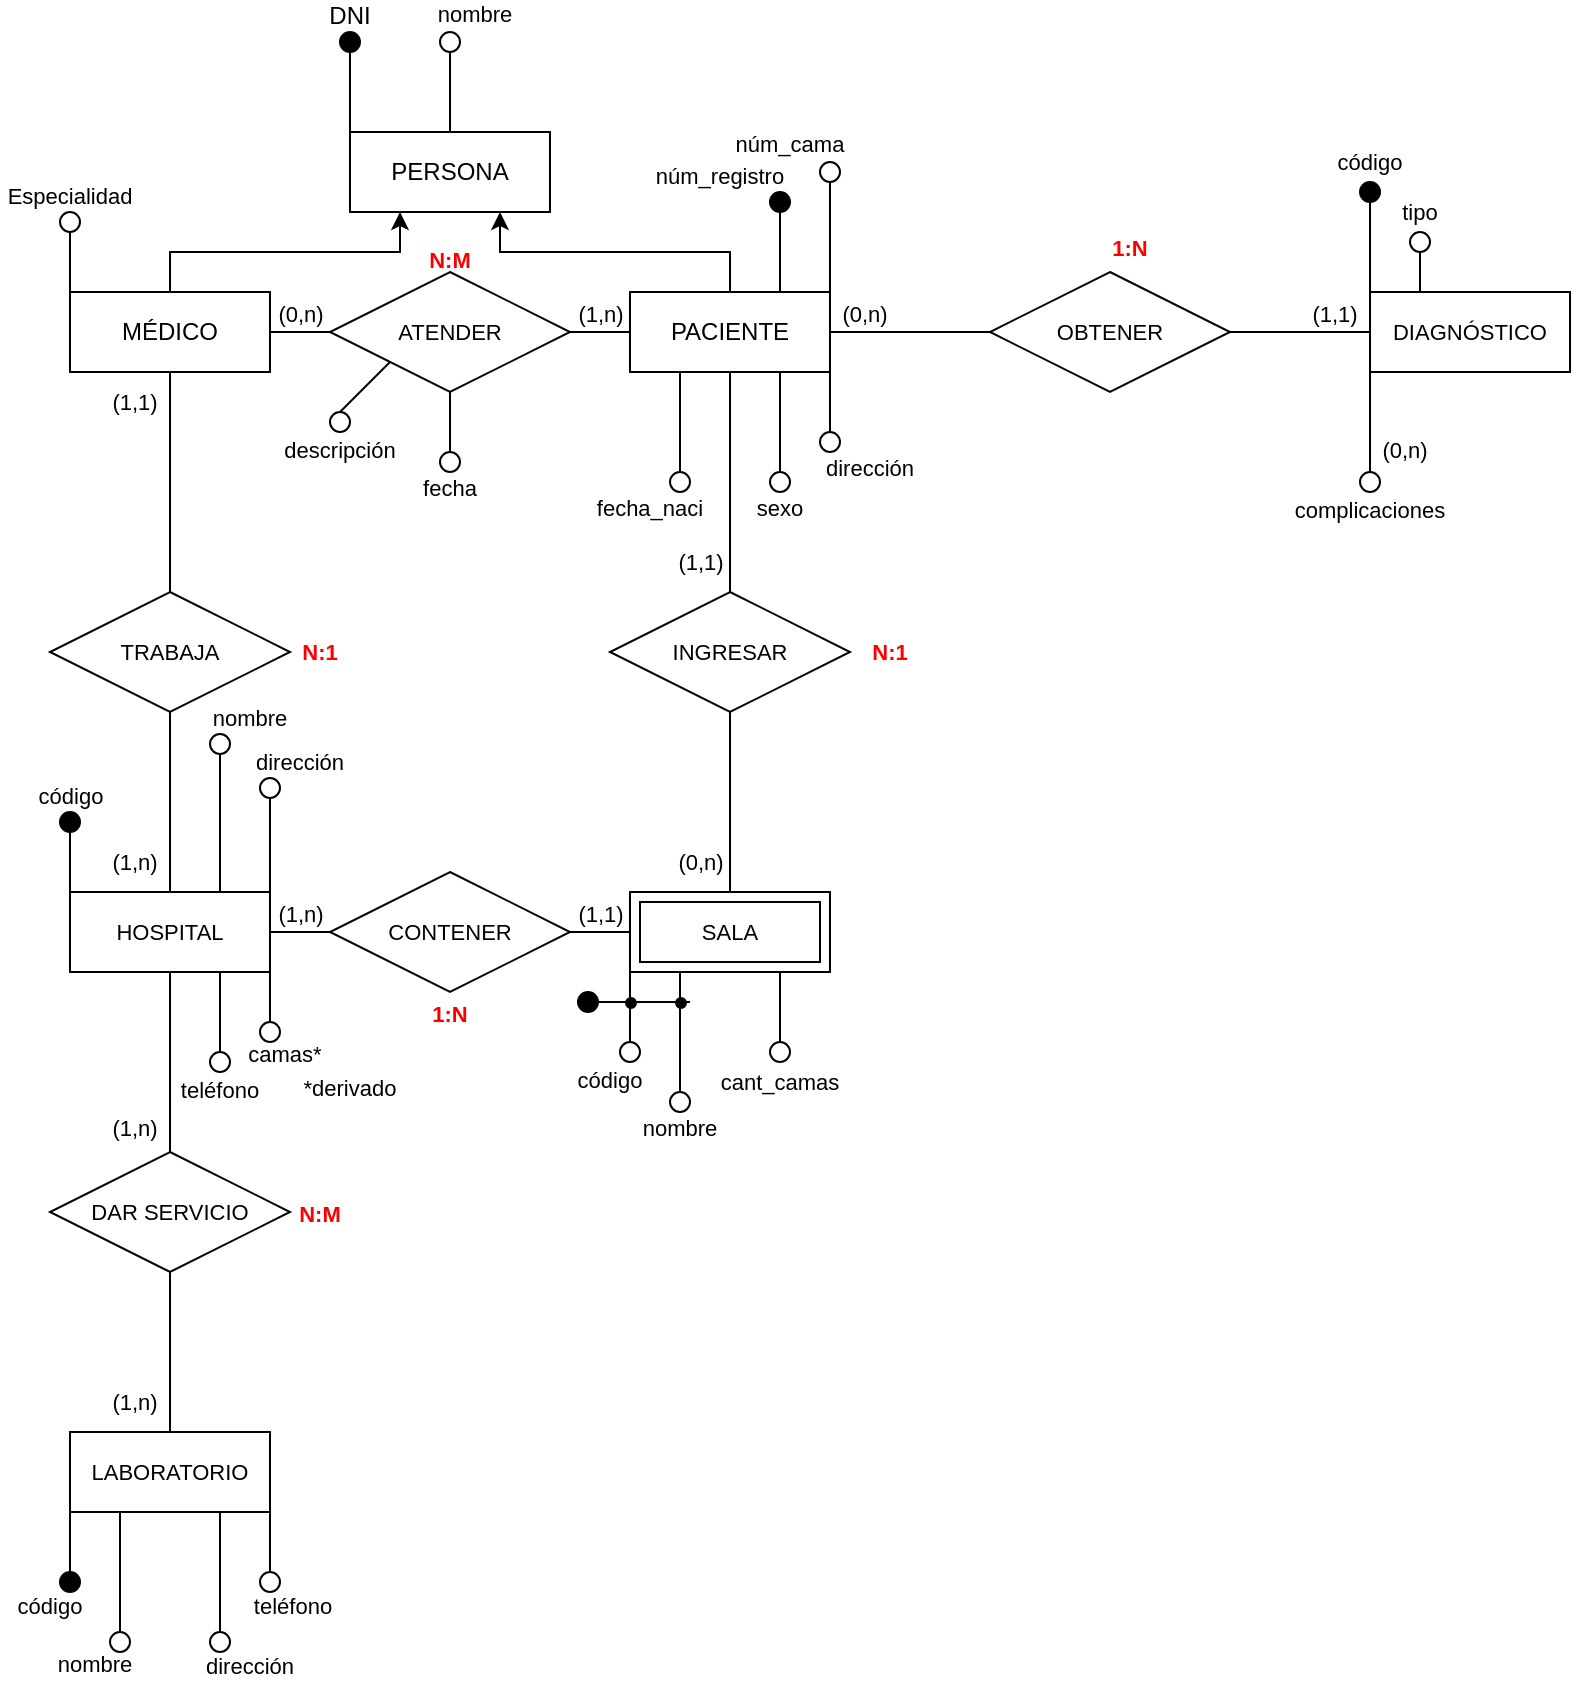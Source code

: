 <mxfile version="24.7.17" pages="2">
  <diagram name="DIAGRAMA E-R" id="8DxXH9lxCjwgKOQU0eyx">
    <mxGraphModel dx="862" dy="470" grid="1" gridSize="10" guides="1" tooltips="1" connect="1" arrows="1" fold="1" page="1" pageScale="1" pageWidth="827" pageHeight="1169" math="0" shadow="0">
      <root>
        <mxCell id="0" />
        <mxCell id="1" parent="0" />
        <mxCell id="vJFv_nqAw7RnlP7bMM_N-1" value="" style="group" vertex="1" connectable="0" parent="1">
          <mxGeometry x="20" y="140" width="785" height="841" as="geometry" />
        </mxCell>
        <mxCell id="dGEdA2-iV7BvBBwOfnSF-5" style="edgeStyle=orthogonalEdgeStyle;rounded=0;orthogonalLoop=1;jettySize=auto;html=1;exitX=0.5;exitY=0;exitDx=0;exitDy=0;entryX=0.25;entryY=1;entryDx=0;entryDy=0;" parent="vJFv_nqAw7RnlP7bMM_N-1" source="dGEdA2-iV7BvBBwOfnSF-1" target="dGEdA2-iV7BvBBwOfnSF-2" edge="1">
          <mxGeometry relative="1" as="geometry" />
        </mxCell>
        <mxCell id="dGEdA2-iV7BvBBwOfnSF-13" style="edgeStyle=orthogonalEdgeStyle;shape=connector;rounded=0;orthogonalLoop=1;jettySize=auto;html=1;exitX=0;exitY=0;exitDx=0;exitDy=0;entryX=0.5;entryY=1;entryDx=0;entryDy=0;labelBackgroundColor=default;strokeColor=default;align=center;verticalAlign=middle;fontFamily=Helvetica;fontSize=11;fontColor=default;endArrow=none;endFill=0;" parent="vJFv_nqAw7RnlP7bMM_N-1" source="dGEdA2-iV7BvBBwOfnSF-1" target="dGEdA2-iV7BvBBwOfnSF-12" edge="1">
          <mxGeometry relative="1" as="geometry" />
        </mxCell>
        <mxCell id="dGEdA2-iV7BvBBwOfnSF-31" style="edgeStyle=orthogonalEdgeStyle;shape=connector;rounded=0;orthogonalLoop=1;jettySize=auto;html=1;exitX=1;exitY=0.5;exitDx=0;exitDy=0;entryX=0;entryY=0.5;entryDx=0;entryDy=0;labelBackgroundColor=default;strokeColor=default;align=center;verticalAlign=middle;fontFamily=Helvetica;fontSize=11;fontColor=default;endArrow=none;endFill=0;" parent="vJFv_nqAw7RnlP7bMM_N-1" source="dGEdA2-iV7BvBBwOfnSF-1" target="dGEdA2-iV7BvBBwOfnSF-30" edge="1">
          <mxGeometry relative="1" as="geometry" />
        </mxCell>
        <mxCell id="dGEdA2-iV7BvBBwOfnSF-47" style="edgeStyle=orthogonalEdgeStyle;shape=connector;rounded=0;orthogonalLoop=1;jettySize=auto;html=1;exitX=0.5;exitY=1;exitDx=0;exitDy=0;entryX=0.5;entryY=0;entryDx=0;entryDy=0;labelBackgroundColor=default;strokeColor=default;align=center;verticalAlign=middle;fontFamily=Helvetica;fontSize=11;fontColor=default;endArrow=none;endFill=0;" parent="vJFv_nqAw7RnlP7bMM_N-1" source="dGEdA2-iV7BvBBwOfnSF-1" target="dGEdA2-iV7BvBBwOfnSF-46" edge="1">
          <mxGeometry relative="1" as="geometry" />
        </mxCell>
        <mxCell id="dGEdA2-iV7BvBBwOfnSF-1" value="MÉDICO" style="whiteSpace=wrap;html=1;align=center;" parent="vJFv_nqAw7RnlP7bMM_N-1" vertex="1">
          <mxGeometry x="35" y="146" width="100" height="40" as="geometry" />
        </mxCell>
        <mxCell id="dGEdA2-iV7BvBBwOfnSF-7" style="edgeStyle=orthogonalEdgeStyle;rounded=0;orthogonalLoop=1;jettySize=auto;html=1;exitX=0;exitY=0;exitDx=0;exitDy=0;entryX=0.5;entryY=1;entryDx=0;entryDy=0;endArrow=none;endFill=0;" parent="vJFv_nqAw7RnlP7bMM_N-1" source="dGEdA2-iV7BvBBwOfnSF-2" target="dGEdA2-iV7BvBBwOfnSF-6" edge="1">
          <mxGeometry relative="1" as="geometry" />
        </mxCell>
        <mxCell id="dGEdA2-iV7BvBBwOfnSF-10" style="edgeStyle=orthogonalEdgeStyle;rounded=0;orthogonalLoop=1;jettySize=auto;html=1;exitX=0.5;exitY=0;exitDx=0;exitDy=0;entryX=0.5;entryY=1;entryDx=0;entryDy=0;endArrow=none;endFill=0;" parent="vJFv_nqAw7RnlP7bMM_N-1" source="dGEdA2-iV7BvBBwOfnSF-2" target="dGEdA2-iV7BvBBwOfnSF-9" edge="1">
          <mxGeometry relative="1" as="geometry" />
        </mxCell>
        <mxCell id="dGEdA2-iV7BvBBwOfnSF-2" value="PERSONA" style="whiteSpace=wrap;html=1;align=center;" parent="vJFv_nqAw7RnlP7bMM_N-1" vertex="1">
          <mxGeometry x="175" y="66" width="100" height="40" as="geometry" />
        </mxCell>
        <mxCell id="dGEdA2-iV7BvBBwOfnSF-4" style="edgeStyle=orthogonalEdgeStyle;rounded=0;orthogonalLoop=1;jettySize=auto;html=1;exitX=0.5;exitY=0;exitDx=0;exitDy=0;entryX=0.75;entryY=1;entryDx=0;entryDy=0;" parent="vJFv_nqAw7RnlP7bMM_N-1" source="dGEdA2-iV7BvBBwOfnSF-3" target="dGEdA2-iV7BvBBwOfnSF-2" edge="1">
          <mxGeometry relative="1" as="geometry" />
        </mxCell>
        <mxCell id="dGEdA2-iV7BvBBwOfnSF-16" style="edgeStyle=orthogonalEdgeStyle;shape=connector;rounded=0;orthogonalLoop=1;jettySize=auto;html=1;exitX=1;exitY=0;exitDx=0;exitDy=0;entryX=0.5;entryY=1;entryDx=0;entryDy=0;labelBackgroundColor=default;strokeColor=default;align=center;verticalAlign=middle;fontFamily=Helvetica;fontSize=11;fontColor=default;endArrow=none;endFill=0;" parent="vJFv_nqAw7RnlP7bMM_N-1" source="dGEdA2-iV7BvBBwOfnSF-3" target="dGEdA2-iV7BvBBwOfnSF-15" edge="1">
          <mxGeometry relative="1" as="geometry" />
        </mxCell>
        <mxCell id="dGEdA2-iV7BvBBwOfnSF-18" style="edgeStyle=orthogonalEdgeStyle;shape=connector;rounded=0;orthogonalLoop=1;jettySize=auto;html=1;exitX=0.75;exitY=0;exitDx=0;exitDy=0;entryX=0.5;entryY=1;entryDx=0;entryDy=0;labelBackgroundColor=default;strokeColor=default;align=center;verticalAlign=middle;fontFamily=Helvetica;fontSize=11;fontColor=default;endArrow=none;endFill=0;" parent="vJFv_nqAw7RnlP7bMM_N-1" source="dGEdA2-iV7BvBBwOfnSF-3" target="dGEdA2-iV7BvBBwOfnSF-17" edge="1">
          <mxGeometry relative="1" as="geometry" />
        </mxCell>
        <mxCell id="dGEdA2-iV7BvBBwOfnSF-22" style="edgeStyle=orthogonalEdgeStyle;shape=connector;rounded=0;orthogonalLoop=1;jettySize=auto;html=1;exitX=1;exitY=1;exitDx=0;exitDy=0;entryX=0.5;entryY=0;entryDx=0;entryDy=0;labelBackgroundColor=default;strokeColor=default;align=center;verticalAlign=middle;fontFamily=Helvetica;fontSize=11;fontColor=default;endArrow=none;endFill=0;" parent="vJFv_nqAw7RnlP7bMM_N-1" source="dGEdA2-iV7BvBBwOfnSF-3" target="dGEdA2-iV7BvBBwOfnSF-21" edge="1">
          <mxGeometry relative="1" as="geometry" />
        </mxCell>
        <mxCell id="dGEdA2-iV7BvBBwOfnSF-24" style="edgeStyle=orthogonalEdgeStyle;shape=connector;rounded=0;orthogonalLoop=1;jettySize=auto;html=1;exitX=0.75;exitY=1;exitDx=0;exitDy=0;entryX=0.5;entryY=0;entryDx=0;entryDy=0;labelBackgroundColor=default;strokeColor=default;align=center;verticalAlign=middle;fontFamily=Helvetica;fontSize=11;fontColor=default;endArrow=none;endFill=0;" parent="vJFv_nqAw7RnlP7bMM_N-1" source="dGEdA2-iV7BvBBwOfnSF-3" target="dGEdA2-iV7BvBBwOfnSF-23" edge="1">
          <mxGeometry relative="1" as="geometry" />
        </mxCell>
        <mxCell id="dGEdA2-iV7BvBBwOfnSF-28" style="edgeStyle=orthogonalEdgeStyle;shape=connector;rounded=0;orthogonalLoop=1;jettySize=auto;html=1;exitX=0.25;exitY=1;exitDx=0;exitDy=0;entryX=0.5;entryY=0;entryDx=0;entryDy=0;labelBackgroundColor=default;strokeColor=default;align=center;verticalAlign=middle;fontFamily=Helvetica;fontSize=11;fontColor=default;endArrow=none;endFill=0;" parent="vJFv_nqAw7RnlP7bMM_N-1" source="dGEdA2-iV7BvBBwOfnSF-3" target="dGEdA2-iV7BvBBwOfnSF-27" edge="1">
          <mxGeometry relative="1" as="geometry" />
        </mxCell>
        <mxCell id="dGEdA2-iV7BvBBwOfnSF-42" style="edgeStyle=orthogonalEdgeStyle;shape=connector;rounded=0;orthogonalLoop=1;jettySize=auto;html=1;exitX=0.5;exitY=1;exitDx=0;exitDy=0;entryX=0.5;entryY=0;entryDx=0;entryDy=0;labelBackgroundColor=default;strokeColor=default;align=center;verticalAlign=middle;fontFamily=Helvetica;fontSize=11;fontColor=default;endArrow=none;endFill=0;" parent="vJFv_nqAw7RnlP7bMM_N-1" source="dGEdA2-iV7BvBBwOfnSF-3" target="dGEdA2-iV7BvBBwOfnSF-41" edge="1">
          <mxGeometry relative="1" as="geometry" />
        </mxCell>
        <mxCell id="dGEdA2-iV7BvBBwOfnSF-104" style="edgeStyle=orthogonalEdgeStyle;shape=connector;rounded=0;orthogonalLoop=1;jettySize=auto;html=1;exitX=1;exitY=0.5;exitDx=0;exitDy=0;entryX=0;entryY=0.5;entryDx=0;entryDy=0;labelBackgroundColor=default;strokeColor=default;align=center;verticalAlign=middle;fontFamily=Helvetica;fontSize=11;fontColor=default;endArrow=none;endFill=0;" parent="vJFv_nqAw7RnlP7bMM_N-1" source="dGEdA2-iV7BvBBwOfnSF-3" target="dGEdA2-iV7BvBBwOfnSF-102" edge="1">
          <mxGeometry relative="1" as="geometry" />
        </mxCell>
        <mxCell id="dGEdA2-iV7BvBBwOfnSF-3" value="PACIENTE" style="whiteSpace=wrap;html=1;align=center;" parent="vJFv_nqAw7RnlP7bMM_N-1" vertex="1">
          <mxGeometry x="315" y="146" width="100" height="40" as="geometry" />
        </mxCell>
        <mxCell id="dGEdA2-iV7BvBBwOfnSF-6" value="" style="ellipse;whiteSpace=wrap;html=1;aspect=fixed;strokeColor=#000000;fillColor=#000000;" parent="vJFv_nqAw7RnlP7bMM_N-1" vertex="1">
          <mxGeometry x="170" y="16" width="10" height="10" as="geometry" />
        </mxCell>
        <mxCell id="dGEdA2-iV7BvBBwOfnSF-8" value="DNI" style="text;html=1;strokeColor=none;fillColor=none;align=center;verticalAlign=middle;whiteSpace=wrap;rounded=0;" parent="vJFv_nqAw7RnlP7bMM_N-1" vertex="1">
          <mxGeometry x="165" y="3" width="20" height="10" as="geometry" />
        </mxCell>
        <mxCell id="dGEdA2-iV7BvBBwOfnSF-9" value="" style="ellipse;whiteSpace=wrap;html=1;aspect=fixed;" parent="vJFv_nqAw7RnlP7bMM_N-1" vertex="1">
          <mxGeometry x="220" y="16" width="10" height="10" as="geometry" />
        </mxCell>
        <mxCell id="dGEdA2-iV7BvBBwOfnSF-11" value="nombre" style="text;html=1;strokeColor=none;fillColor=none;align=center;verticalAlign=middle;whiteSpace=wrap;rounded=0;fontSize=11;fontFamily=Helvetica;fontColor=default;" parent="vJFv_nqAw7RnlP7bMM_N-1" vertex="1">
          <mxGeometry x="215" width="45" height="13" as="geometry" />
        </mxCell>
        <mxCell id="dGEdA2-iV7BvBBwOfnSF-12" value="" style="ellipse;whiteSpace=wrap;html=1;aspect=fixed;fontFamily=Helvetica;fontSize=11;fontColor=default;" parent="vJFv_nqAw7RnlP7bMM_N-1" vertex="1">
          <mxGeometry x="30" y="106" width="10" height="10" as="geometry" />
        </mxCell>
        <mxCell id="dGEdA2-iV7BvBBwOfnSF-14" value="Especialidad" style="text;html=1;strokeColor=none;fillColor=none;align=center;verticalAlign=middle;whiteSpace=wrap;rounded=0;fontSize=11;fontFamily=Helvetica;fontColor=default;" parent="vJFv_nqAw7RnlP7bMM_N-1" vertex="1">
          <mxGeometry y="93" width="70" height="10" as="geometry" />
        </mxCell>
        <mxCell id="dGEdA2-iV7BvBBwOfnSF-15" value="" style="ellipse;whiteSpace=wrap;html=1;aspect=fixed;fontFamily=Helvetica;fontSize=11;fontColor=default;" parent="vJFv_nqAw7RnlP7bMM_N-1" vertex="1">
          <mxGeometry x="410" y="81" width="10" height="10" as="geometry" />
        </mxCell>
        <mxCell id="dGEdA2-iV7BvBBwOfnSF-17" value="" style="ellipse;whiteSpace=wrap;html=1;aspect=fixed;fontFamily=Helvetica;fontSize=11;fontColor=default;fillColor=#000000;" parent="vJFv_nqAw7RnlP7bMM_N-1" vertex="1">
          <mxGeometry x="385" y="96" width="10" height="10" as="geometry" />
        </mxCell>
        <mxCell id="dGEdA2-iV7BvBBwOfnSF-19" value="núm_registro" style="text;html=1;strokeColor=none;fillColor=none;align=center;verticalAlign=middle;whiteSpace=wrap;rounded=0;fontSize=11;fontFamily=Helvetica;fontColor=default;" parent="vJFv_nqAw7RnlP7bMM_N-1" vertex="1">
          <mxGeometry x="325" y="83" width="70" height="10" as="geometry" />
        </mxCell>
        <mxCell id="dGEdA2-iV7BvBBwOfnSF-20" value="núm_cama" style="text;html=1;strokeColor=none;fillColor=none;align=center;verticalAlign=middle;whiteSpace=wrap;rounded=0;fontSize=11;fontFamily=Helvetica;fontColor=default;" parent="vJFv_nqAw7RnlP7bMM_N-1" vertex="1">
          <mxGeometry x="365" y="67" width="60" height="10" as="geometry" />
        </mxCell>
        <mxCell id="dGEdA2-iV7BvBBwOfnSF-21" value="" style="ellipse;whiteSpace=wrap;html=1;aspect=fixed;fontFamily=Helvetica;fontSize=11;fontColor=default;" parent="vJFv_nqAw7RnlP7bMM_N-1" vertex="1">
          <mxGeometry x="410" y="216" width="10" height="10" as="geometry" />
        </mxCell>
        <mxCell id="dGEdA2-iV7BvBBwOfnSF-23" value="" style="ellipse;whiteSpace=wrap;html=1;aspect=fixed;fontFamily=Helvetica;fontSize=11;fontColor=default;" parent="vJFv_nqAw7RnlP7bMM_N-1" vertex="1">
          <mxGeometry x="385" y="236" width="10" height="10" as="geometry" />
        </mxCell>
        <mxCell id="dGEdA2-iV7BvBBwOfnSF-25" value="dirección" style="text;html=1;strokeColor=none;fillColor=none;align=center;verticalAlign=middle;whiteSpace=wrap;rounded=0;fontSize=11;fontFamily=Helvetica;fontColor=default;" parent="vJFv_nqAw7RnlP7bMM_N-1" vertex="1">
          <mxGeometry x="410" y="229" width="50" height="10" as="geometry" />
        </mxCell>
        <mxCell id="dGEdA2-iV7BvBBwOfnSF-26" value="sexo" style="text;html=1;strokeColor=none;fillColor=none;align=center;verticalAlign=middle;whiteSpace=wrap;rounded=0;fontSize=11;fontFamily=Helvetica;fontColor=default;" parent="vJFv_nqAw7RnlP7bMM_N-1" vertex="1">
          <mxGeometry x="375" y="249" width="30" height="10" as="geometry" />
        </mxCell>
        <mxCell id="dGEdA2-iV7BvBBwOfnSF-27" value="" style="ellipse;whiteSpace=wrap;html=1;aspect=fixed;fontFamily=Helvetica;fontSize=11;fontColor=default;" parent="vJFv_nqAw7RnlP7bMM_N-1" vertex="1">
          <mxGeometry x="335" y="236" width="10" height="10" as="geometry" />
        </mxCell>
        <mxCell id="dGEdA2-iV7BvBBwOfnSF-29" value="fecha_naci" style="text;html=1;strokeColor=none;fillColor=none;align=center;verticalAlign=middle;whiteSpace=wrap;rounded=0;fontSize=11;fontFamily=Helvetica;fontColor=default;" parent="vJFv_nqAw7RnlP7bMM_N-1" vertex="1">
          <mxGeometry x="295" y="249" width="60" height="10" as="geometry" />
        </mxCell>
        <mxCell id="dGEdA2-iV7BvBBwOfnSF-32" style="edgeStyle=orthogonalEdgeStyle;shape=connector;rounded=0;orthogonalLoop=1;jettySize=auto;html=1;exitX=1;exitY=0.5;exitDx=0;exitDy=0;entryX=0;entryY=0.5;entryDx=0;entryDy=0;labelBackgroundColor=default;strokeColor=default;align=center;verticalAlign=middle;fontFamily=Helvetica;fontSize=11;fontColor=default;endArrow=none;endFill=0;" parent="vJFv_nqAw7RnlP7bMM_N-1" source="dGEdA2-iV7BvBBwOfnSF-30" target="dGEdA2-iV7BvBBwOfnSF-3" edge="1">
          <mxGeometry relative="1" as="geometry" />
        </mxCell>
        <mxCell id="dGEdA2-iV7BvBBwOfnSF-34" style="edgeStyle=orthogonalEdgeStyle;shape=connector;rounded=0;orthogonalLoop=1;jettySize=auto;html=1;exitX=0.5;exitY=1;exitDx=0;exitDy=0;entryX=0.5;entryY=0;entryDx=0;entryDy=0;labelBackgroundColor=default;strokeColor=default;align=center;verticalAlign=middle;fontFamily=Helvetica;fontSize=11;fontColor=default;endArrow=none;endFill=0;" parent="vJFv_nqAw7RnlP7bMM_N-1" source="dGEdA2-iV7BvBBwOfnSF-30" target="dGEdA2-iV7BvBBwOfnSF-33" edge="1">
          <mxGeometry relative="1" as="geometry" />
        </mxCell>
        <mxCell id="dGEdA2-iV7BvBBwOfnSF-37" style="shape=connector;rounded=0;orthogonalLoop=1;jettySize=auto;html=1;exitX=0;exitY=1;exitDx=0;exitDy=0;entryX=0.5;entryY=0;entryDx=0;entryDy=0;labelBackgroundColor=default;strokeColor=default;align=center;verticalAlign=middle;fontFamily=Helvetica;fontSize=11;fontColor=default;endArrow=none;endFill=0;" parent="vJFv_nqAw7RnlP7bMM_N-1" source="dGEdA2-iV7BvBBwOfnSF-30" target="dGEdA2-iV7BvBBwOfnSF-36" edge="1">
          <mxGeometry relative="1" as="geometry" />
        </mxCell>
        <mxCell id="dGEdA2-iV7BvBBwOfnSF-30" value="ATENDER" style="shape=rhombus;perimeter=rhombusPerimeter;whiteSpace=wrap;html=1;align=center;fontFamily=Helvetica;fontSize=11;fontColor=default;" parent="vJFv_nqAw7RnlP7bMM_N-1" vertex="1">
          <mxGeometry x="165" y="136" width="120" height="60" as="geometry" />
        </mxCell>
        <mxCell id="dGEdA2-iV7BvBBwOfnSF-33" value="" style="ellipse;whiteSpace=wrap;html=1;aspect=fixed;fontFamily=Helvetica;fontSize=11;fontColor=default;" parent="vJFv_nqAw7RnlP7bMM_N-1" vertex="1">
          <mxGeometry x="220" y="226" width="10" height="10" as="geometry" />
        </mxCell>
        <mxCell id="dGEdA2-iV7BvBBwOfnSF-35" value="fecha" style="text;html=1;strokeColor=none;fillColor=none;align=center;verticalAlign=middle;whiteSpace=wrap;rounded=0;fontSize=11;fontFamily=Helvetica;fontColor=default;" parent="vJFv_nqAw7RnlP7bMM_N-1" vertex="1">
          <mxGeometry x="210" y="240.5" width="30" height="7" as="geometry" />
        </mxCell>
        <mxCell id="dGEdA2-iV7BvBBwOfnSF-36" value="" style="ellipse;whiteSpace=wrap;html=1;aspect=fixed;fontFamily=Helvetica;fontSize=11;fontColor=default;" parent="vJFv_nqAw7RnlP7bMM_N-1" vertex="1">
          <mxGeometry x="165" y="206" width="10" height="10" as="geometry" />
        </mxCell>
        <mxCell id="dGEdA2-iV7BvBBwOfnSF-38" value="descripción" style="text;html=1;strokeColor=none;fillColor=none;align=center;verticalAlign=middle;whiteSpace=wrap;rounded=0;fontSize=11;fontFamily=Helvetica;fontColor=default;" parent="vJFv_nqAw7RnlP7bMM_N-1" vertex="1">
          <mxGeometry x="140" y="220" width="60" height="10" as="geometry" />
        </mxCell>
        <mxCell id="dGEdA2-iV7BvBBwOfnSF-44" style="edgeStyle=orthogonalEdgeStyle;shape=connector;rounded=0;orthogonalLoop=1;jettySize=auto;html=1;exitX=0.5;exitY=1;exitDx=0;exitDy=0;entryX=0.5;entryY=0;entryDx=0;entryDy=0;labelBackgroundColor=default;strokeColor=default;align=center;verticalAlign=middle;fontFamily=Helvetica;fontSize=11;fontColor=default;endArrow=none;endFill=0;" parent="vJFv_nqAw7RnlP7bMM_N-1" source="dGEdA2-iV7BvBBwOfnSF-41" target="dGEdA2-iV7BvBBwOfnSF-43" edge="1">
          <mxGeometry relative="1" as="geometry" />
        </mxCell>
        <mxCell id="dGEdA2-iV7BvBBwOfnSF-41" value="INGRESAR" style="shape=rhombus;perimeter=rhombusPerimeter;whiteSpace=wrap;html=1;align=center;fontFamily=Helvetica;fontSize=11;fontColor=default;" parent="vJFv_nqAw7RnlP7bMM_N-1" vertex="1">
          <mxGeometry x="305" y="296" width="120" height="60" as="geometry" />
        </mxCell>
        <mxCell id="dGEdA2-iV7BvBBwOfnSF-53" style="edgeStyle=orthogonalEdgeStyle;shape=connector;rounded=0;orthogonalLoop=1;jettySize=auto;html=1;exitX=0;exitY=1;exitDx=0;exitDy=0;entryX=0.5;entryY=0;entryDx=0;entryDy=0;labelBackgroundColor=default;strokeColor=default;align=center;verticalAlign=middle;fontFamily=Helvetica;fontSize=11;fontColor=default;endArrow=none;endFill=0;" parent="vJFv_nqAw7RnlP7bMM_N-1" source="dGEdA2-iV7BvBBwOfnSF-43" target="dGEdA2-iV7BvBBwOfnSF-52" edge="1">
          <mxGeometry relative="1" as="geometry" />
        </mxCell>
        <mxCell id="dGEdA2-iV7BvBBwOfnSF-55" style="edgeStyle=orthogonalEdgeStyle;shape=connector;rounded=0;orthogonalLoop=1;jettySize=auto;html=1;exitX=0.25;exitY=1;exitDx=0;exitDy=0;entryX=0.5;entryY=0;entryDx=0;entryDy=0;labelBackgroundColor=default;strokeColor=default;align=center;verticalAlign=middle;fontFamily=Helvetica;fontSize=11;fontColor=default;endArrow=none;endFill=0;" parent="vJFv_nqAw7RnlP7bMM_N-1" source="dGEdA2-iV7BvBBwOfnSF-43" target="dGEdA2-iV7BvBBwOfnSF-54" edge="1">
          <mxGeometry relative="1" as="geometry" />
        </mxCell>
        <mxCell id="dGEdA2-iV7BvBBwOfnSF-57" style="edgeStyle=orthogonalEdgeStyle;shape=connector;rounded=0;orthogonalLoop=1;jettySize=auto;html=1;exitX=0.75;exitY=1;exitDx=0;exitDy=0;entryX=0.5;entryY=0;entryDx=0;entryDy=0;labelBackgroundColor=default;strokeColor=default;align=center;verticalAlign=middle;fontFamily=Helvetica;fontSize=11;fontColor=default;endArrow=none;endFill=0;" parent="vJFv_nqAw7RnlP7bMM_N-1" edge="1">
          <mxGeometry relative="1" as="geometry">
            <mxPoint x="385" y="486" as="sourcePoint" />
            <mxPoint x="390" y="521" as="targetPoint" />
          </mxGeometry>
        </mxCell>
        <mxCell id="dGEdA2-iV7BvBBwOfnSF-43" value="SALA" style="shape=ext;margin=3;double=1;whiteSpace=wrap;html=1;align=center;fontFamily=Helvetica;fontSize=11;fontColor=default;" parent="vJFv_nqAw7RnlP7bMM_N-1" vertex="1">
          <mxGeometry x="315" y="446" width="100" height="40" as="geometry" />
        </mxCell>
        <mxCell id="dGEdA2-iV7BvBBwOfnSF-66" style="edgeStyle=orthogonalEdgeStyle;shape=connector;rounded=0;orthogonalLoop=1;jettySize=auto;html=1;exitX=0;exitY=0;exitDx=0;exitDy=0;entryX=0.5;entryY=1;entryDx=0;entryDy=0;labelBackgroundColor=default;strokeColor=default;align=center;verticalAlign=middle;fontFamily=Helvetica;fontSize=11;fontColor=default;endArrow=none;endFill=0;" parent="vJFv_nqAw7RnlP7bMM_N-1" source="dGEdA2-iV7BvBBwOfnSF-45" target="dGEdA2-iV7BvBBwOfnSF-65" edge="1">
          <mxGeometry relative="1" as="geometry" />
        </mxCell>
        <mxCell id="dGEdA2-iV7BvBBwOfnSF-71" style="edgeStyle=orthogonalEdgeStyle;shape=connector;rounded=0;orthogonalLoop=1;jettySize=auto;html=1;exitX=0.75;exitY=0;exitDx=0;exitDy=0;entryX=0.5;entryY=1;entryDx=0;entryDy=0;labelBackgroundColor=default;strokeColor=default;align=center;verticalAlign=middle;fontFamily=Helvetica;fontSize=11;fontColor=default;endArrow=none;endFill=0;" parent="vJFv_nqAw7RnlP7bMM_N-1" source="dGEdA2-iV7BvBBwOfnSF-45" target="dGEdA2-iV7BvBBwOfnSF-70" edge="1">
          <mxGeometry relative="1" as="geometry" />
        </mxCell>
        <mxCell id="dGEdA2-iV7BvBBwOfnSF-74" style="edgeStyle=orthogonalEdgeStyle;shape=connector;rounded=0;orthogonalLoop=1;jettySize=auto;html=1;exitX=1;exitY=0;exitDx=0;exitDy=0;entryX=0.5;entryY=1;entryDx=0;entryDy=0;labelBackgroundColor=default;strokeColor=default;align=center;verticalAlign=middle;fontFamily=Helvetica;fontSize=11;fontColor=default;endArrow=none;endFill=0;" parent="vJFv_nqAw7RnlP7bMM_N-1" source="dGEdA2-iV7BvBBwOfnSF-45" target="dGEdA2-iV7BvBBwOfnSF-73" edge="1">
          <mxGeometry relative="1" as="geometry" />
        </mxCell>
        <mxCell id="dGEdA2-iV7BvBBwOfnSF-77" style="edgeStyle=orthogonalEdgeStyle;shape=connector;rounded=0;orthogonalLoop=1;jettySize=auto;html=1;exitX=0.75;exitY=1;exitDx=0;exitDy=0;entryX=0.5;entryY=0;entryDx=0;entryDy=0;labelBackgroundColor=default;strokeColor=default;align=center;verticalAlign=middle;fontFamily=Helvetica;fontSize=11;fontColor=default;endArrow=none;endFill=0;" parent="vJFv_nqAw7RnlP7bMM_N-1" source="dGEdA2-iV7BvBBwOfnSF-45" target="dGEdA2-iV7BvBBwOfnSF-76" edge="1">
          <mxGeometry relative="1" as="geometry" />
        </mxCell>
        <mxCell id="dGEdA2-iV7BvBBwOfnSF-79" style="edgeStyle=orthogonalEdgeStyle;shape=connector;rounded=0;orthogonalLoop=1;jettySize=auto;html=1;exitX=1;exitY=1;exitDx=0;exitDy=0;entryX=0.5;entryY=0;entryDx=0;entryDy=0;labelBackgroundColor=default;strokeColor=default;align=center;verticalAlign=middle;fontFamily=Helvetica;fontSize=11;fontColor=default;endArrow=none;endFill=0;" parent="vJFv_nqAw7RnlP7bMM_N-1" source="dGEdA2-iV7BvBBwOfnSF-45" target="dGEdA2-iV7BvBBwOfnSF-78" edge="1">
          <mxGeometry relative="1" as="geometry" />
        </mxCell>
        <mxCell id="dGEdA2-iV7BvBBwOfnSF-85" style="edgeStyle=orthogonalEdgeStyle;shape=connector;rounded=0;orthogonalLoop=1;jettySize=auto;html=1;exitX=0.5;exitY=1;exitDx=0;exitDy=0;entryX=0.5;entryY=0;entryDx=0;entryDy=0;labelBackgroundColor=default;strokeColor=default;align=center;verticalAlign=middle;fontFamily=Helvetica;fontSize=11;fontColor=default;endArrow=none;endFill=0;" parent="vJFv_nqAw7RnlP7bMM_N-1" source="dGEdA2-iV7BvBBwOfnSF-45" target="dGEdA2-iV7BvBBwOfnSF-84" edge="1">
          <mxGeometry relative="1" as="geometry" />
        </mxCell>
        <mxCell id="dGEdA2-iV7BvBBwOfnSF-45" value="HOSPITAL" style="whiteSpace=wrap;html=1;align=center;fontFamily=Helvetica;fontSize=11;fontColor=default;" parent="vJFv_nqAw7RnlP7bMM_N-1" vertex="1">
          <mxGeometry x="35" y="446" width="100" height="40" as="geometry" />
        </mxCell>
        <mxCell id="dGEdA2-iV7BvBBwOfnSF-48" style="edgeStyle=orthogonalEdgeStyle;shape=connector;rounded=0;orthogonalLoop=1;jettySize=auto;html=1;exitX=0.5;exitY=1;exitDx=0;exitDy=0;entryX=0.5;entryY=0;entryDx=0;entryDy=0;labelBackgroundColor=default;strokeColor=default;align=center;verticalAlign=middle;fontFamily=Helvetica;fontSize=11;fontColor=default;endArrow=none;endFill=0;" parent="vJFv_nqAw7RnlP7bMM_N-1" source="dGEdA2-iV7BvBBwOfnSF-46" target="dGEdA2-iV7BvBBwOfnSF-45" edge="1">
          <mxGeometry relative="1" as="geometry" />
        </mxCell>
        <mxCell id="dGEdA2-iV7BvBBwOfnSF-46" value="TRABAJA" style="shape=rhombus;perimeter=rhombusPerimeter;whiteSpace=wrap;html=1;align=center;fontFamily=Helvetica;fontSize=11;fontColor=default;" parent="vJFv_nqAw7RnlP7bMM_N-1" vertex="1">
          <mxGeometry x="25" y="296" width="120" height="60" as="geometry" />
        </mxCell>
        <mxCell id="dGEdA2-iV7BvBBwOfnSF-50" style="edgeStyle=orthogonalEdgeStyle;shape=connector;rounded=0;orthogonalLoop=1;jettySize=auto;html=1;exitX=1;exitY=0.5;exitDx=0;exitDy=0;entryX=0;entryY=0.5;entryDx=0;entryDy=0;labelBackgroundColor=default;strokeColor=default;align=center;verticalAlign=middle;fontFamily=Helvetica;fontSize=11;fontColor=default;endArrow=none;endFill=0;" parent="vJFv_nqAw7RnlP7bMM_N-1" source="dGEdA2-iV7BvBBwOfnSF-49" target="dGEdA2-iV7BvBBwOfnSF-43" edge="1">
          <mxGeometry relative="1" as="geometry" />
        </mxCell>
        <mxCell id="dGEdA2-iV7BvBBwOfnSF-51" style="edgeStyle=orthogonalEdgeStyle;shape=connector;rounded=0;orthogonalLoop=1;jettySize=auto;html=1;exitX=0;exitY=0.5;exitDx=0;exitDy=0;entryX=1;entryY=0.5;entryDx=0;entryDy=0;labelBackgroundColor=default;strokeColor=default;align=center;verticalAlign=middle;fontFamily=Helvetica;fontSize=11;fontColor=default;endArrow=none;endFill=0;" parent="vJFv_nqAw7RnlP7bMM_N-1" source="dGEdA2-iV7BvBBwOfnSF-49" target="dGEdA2-iV7BvBBwOfnSF-45" edge="1">
          <mxGeometry relative="1" as="geometry" />
        </mxCell>
        <mxCell id="dGEdA2-iV7BvBBwOfnSF-49" value="CONTENER" style="shape=rhombus;perimeter=rhombusPerimeter;whiteSpace=wrap;html=1;align=center;fontFamily=Helvetica;fontSize=11;fontColor=default;" parent="vJFv_nqAw7RnlP7bMM_N-1" vertex="1">
          <mxGeometry x="165" y="436" width="120" height="60" as="geometry" />
        </mxCell>
        <mxCell id="dGEdA2-iV7BvBBwOfnSF-52" value="" style="ellipse;whiteSpace=wrap;html=1;aspect=fixed;fontFamily=Helvetica;fontSize=11;fontColor=default;" parent="vJFv_nqAw7RnlP7bMM_N-1" vertex="1">
          <mxGeometry x="310" y="521" width="10" height="10" as="geometry" />
        </mxCell>
        <mxCell id="dGEdA2-iV7BvBBwOfnSF-54" value="" style="ellipse;whiteSpace=wrap;html=1;aspect=fixed;fontFamily=Helvetica;fontSize=11;fontColor=default;" parent="vJFv_nqAw7RnlP7bMM_N-1" vertex="1">
          <mxGeometry x="335" y="546" width="10" height="10" as="geometry" />
        </mxCell>
        <mxCell id="dGEdA2-iV7BvBBwOfnSF-56" value="" style="ellipse;whiteSpace=wrap;html=1;aspect=fixed;fontFamily=Helvetica;fontSize=11;fontColor=default;" parent="vJFv_nqAw7RnlP7bMM_N-1" vertex="1">
          <mxGeometry x="385" y="521" width="10" height="10" as="geometry" />
        </mxCell>
        <mxCell id="dGEdA2-iV7BvBBwOfnSF-58" value="código" style="text;html=1;strokeColor=none;fillColor=none;align=center;verticalAlign=middle;whiteSpace=wrap;rounded=0;fontSize=11;fontFamily=Helvetica;fontColor=default;" parent="vJFv_nqAw7RnlP7bMM_N-1" vertex="1">
          <mxGeometry x="285" y="531" width="40" height="17" as="geometry" />
        </mxCell>
        <mxCell id="dGEdA2-iV7BvBBwOfnSF-59" value="nombre" style="text;html=1;strokeColor=none;fillColor=none;align=center;verticalAlign=middle;whiteSpace=wrap;rounded=0;fontSize=11;fontFamily=Helvetica;fontColor=default;" parent="vJFv_nqAw7RnlP7bMM_N-1" vertex="1">
          <mxGeometry x="320" y="559" width="40" height="10" as="geometry" />
        </mxCell>
        <mxCell id="dGEdA2-iV7BvBBwOfnSF-60" value="cant_camas" style="text;html=1;strokeColor=none;fillColor=none;align=center;verticalAlign=middle;whiteSpace=wrap;rounded=0;fontSize=11;fontFamily=Helvetica;fontColor=default;" parent="vJFv_nqAw7RnlP7bMM_N-1" vertex="1">
          <mxGeometry x="360" y="532" width="60" height="17" as="geometry" />
        </mxCell>
        <mxCell id="dGEdA2-iV7BvBBwOfnSF-61" value="" style="line;strokeWidth=1;rotatable=0;dashed=0;labelPosition=right;align=left;verticalAlign=middle;spacingTop=0;spacingLeft=6;points=[];portConstraint=eastwest;fontFamily=Helvetica;fontSize=11;fontColor=default;" parent="vJFv_nqAw7RnlP7bMM_N-1" vertex="1">
          <mxGeometry x="299" y="496" width="46" height="10" as="geometry" />
        </mxCell>
        <mxCell id="dGEdA2-iV7BvBBwOfnSF-62" value="" style="ellipse;whiteSpace=wrap;html=1;aspect=fixed;fontFamily=Helvetica;fontSize=11;fontColor=default;fillColor=#000000;" parent="vJFv_nqAw7RnlP7bMM_N-1" vertex="1">
          <mxGeometry x="289" y="496" width="10" height="10" as="geometry" />
        </mxCell>
        <mxCell id="dGEdA2-iV7BvBBwOfnSF-63" value="" style="ellipse;whiteSpace=wrap;html=1;aspect=fixed;fillColor=#000000;fontFamily=Helvetica;fontSize=11;fontColor=default;" parent="vJFv_nqAw7RnlP7bMM_N-1" vertex="1">
          <mxGeometry x="313" y="499" width="5" height="5" as="geometry" />
        </mxCell>
        <mxCell id="dGEdA2-iV7BvBBwOfnSF-64" value="" style="ellipse;whiteSpace=wrap;html=1;aspect=fixed;fillColor=#000000;fontFamily=Helvetica;fontSize=11;fontColor=default;" parent="vJFv_nqAw7RnlP7bMM_N-1" vertex="1">
          <mxGeometry x="338" y="499" width="5" height="5" as="geometry" />
        </mxCell>
        <mxCell id="dGEdA2-iV7BvBBwOfnSF-65" value="" style="ellipse;whiteSpace=wrap;html=1;aspect=fixed;fontFamily=Helvetica;fontSize=11;fontColor=default;fillColor=#000000;" parent="vJFv_nqAw7RnlP7bMM_N-1" vertex="1">
          <mxGeometry x="30" y="406" width="10" height="10" as="geometry" />
        </mxCell>
        <mxCell id="dGEdA2-iV7BvBBwOfnSF-67" value="código" style="text;html=1;strokeColor=none;fillColor=none;align=center;verticalAlign=middle;whiteSpace=wrap;rounded=0;fontSize=11;fontFamily=Helvetica;fontColor=default;" parent="vJFv_nqAw7RnlP7bMM_N-1" vertex="1">
          <mxGeometry x="17.5" y="389" width="35" height="17" as="geometry" />
        </mxCell>
        <mxCell id="dGEdA2-iV7BvBBwOfnSF-70" value="" style="ellipse;whiteSpace=wrap;html=1;aspect=fixed;fontFamily=Helvetica;fontSize=11;fontColor=default;" parent="vJFv_nqAw7RnlP7bMM_N-1" vertex="1">
          <mxGeometry x="105" y="367" width="10" height="10" as="geometry" />
        </mxCell>
        <mxCell id="dGEdA2-iV7BvBBwOfnSF-72" value="nombre" style="text;html=1;strokeColor=none;fillColor=none;align=center;verticalAlign=middle;whiteSpace=wrap;rounded=0;fontSize=11;fontFamily=Helvetica;fontColor=default;" parent="vJFv_nqAw7RnlP7bMM_N-1" vertex="1">
          <mxGeometry x="105" y="350" width="40" height="17" as="geometry" />
        </mxCell>
        <mxCell id="dGEdA2-iV7BvBBwOfnSF-73" value="" style="ellipse;whiteSpace=wrap;html=1;aspect=fixed;fontFamily=Helvetica;fontSize=11;fontColor=default;" parent="vJFv_nqAw7RnlP7bMM_N-1" vertex="1">
          <mxGeometry x="130" y="389" width="10" height="10" as="geometry" />
        </mxCell>
        <mxCell id="dGEdA2-iV7BvBBwOfnSF-75" value="dirección" style="text;html=1;strokeColor=none;fillColor=none;align=center;verticalAlign=middle;whiteSpace=wrap;rounded=0;fontSize=11;fontFamily=Helvetica;fontColor=default;" parent="vJFv_nqAw7RnlP7bMM_N-1" vertex="1">
          <mxGeometry x="125" y="372" width="50" height="17" as="geometry" />
        </mxCell>
        <mxCell id="dGEdA2-iV7BvBBwOfnSF-76" value="" style="ellipse;whiteSpace=wrap;html=1;aspect=fixed;fontFamily=Helvetica;fontSize=11;fontColor=default;" parent="vJFv_nqAw7RnlP7bMM_N-1" vertex="1">
          <mxGeometry x="105" y="526" width="10" height="10" as="geometry" />
        </mxCell>
        <mxCell id="dGEdA2-iV7BvBBwOfnSF-78" value="" style="ellipse;whiteSpace=wrap;html=1;aspect=fixed;fontFamily=Helvetica;fontSize=11;fontColor=default;" parent="vJFv_nqAw7RnlP7bMM_N-1" vertex="1">
          <mxGeometry x="130" y="511" width="10" height="10" as="geometry" />
        </mxCell>
        <mxCell id="dGEdA2-iV7BvBBwOfnSF-80" value="teléfono" style="text;html=1;strokeColor=none;fillColor=none;align=center;verticalAlign=middle;whiteSpace=wrap;rounded=0;fontSize=11;fontFamily=Helvetica;fontColor=default;" parent="vJFv_nqAw7RnlP7bMM_N-1" vertex="1">
          <mxGeometry x="90" y="536" width="40" height="17" as="geometry" />
        </mxCell>
        <mxCell id="dGEdA2-iV7BvBBwOfnSF-81" value="camas*" style="text;html=1;strokeColor=none;fillColor=none;align=center;verticalAlign=middle;whiteSpace=wrap;rounded=0;fontSize=11;fontFamily=Helvetica;fontColor=default;" parent="vJFv_nqAw7RnlP7bMM_N-1" vertex="1">
          <mxGeometry x="120" y="518" width="45" height="17" as="geometry" />
        </mxCell>
        <mxCell id="dGEdA2-iV7BvBBwOfnSF-83" value="*derivado" style="text;html=1;strokeColor=none;fillColor=none;align=center;verticalAlign=middle;whiteSpace=wrap;rounded=0;fontSize=11;fontFamily=Helvetica;fontColor=default;" parent="vJFv_nqAw7RnlP7bMM_N-1" vertex="1">
          <mxGeometry x="150" y="535" width="50" height="17" as="geometry" />
        </mxCell>
        <mxCell id="dGEdA2-iV7BvBBwOfnSF-87" style="edgeStyle=orthogonalEdgeStyle;shape=connector;rounded=0;orthogonalLoop=1;jettySize=auto;html=1;exitX=0.5;exitY=1;exitDx=0;exitDy=0;entryX=0.5;entryY=0;entryDx=0;entryDy=0;labelBackgroundColor=default;strokeColor=default;align=center;verticalAlign=middle;fontFamily=Helvetica;fontSize=11;fontColor=default;endArrow=none;endFill=0;" parent="vJFv_nqAw7RnlP7bMM_N-1" source="dGEdA2-iV7BvBBwOfnSF-84" target="dGEdA2-iV7BvBBwOfnSF-86" edge="1">
          <mxGeometry relative="1" as="geometry" />
        </mxCell>
        <mxCell id="dGEdA2-iV7BvBBwOfnSF-84" value="DAR SERVICIO" style="shape=rhombus;perimeter=rhombusPerimeter;whiteSpace=wrap;html=1;align=center;fontFamily=Helvetica;fontSize=11;fontColor=default;" parent="vJFv_nqAw7RnlP7bMM_N-1" vertex="1">
          <mxGeometry x="25" y="576" width="120" height="60" as="geometry" />
        </mxCell>
        <mxCell id="dGEdA2-iV7BvBBwOfnSF-92" style="edgeStyle=orthogonalEdgeStyle;shape=connector;rounded=0;orthogonalLoop=1;jettySize=auto;html=1;exitX=0;exitY=1;exitDx=0;exitDy=0;entryX=0.5;entryY=0;entryDx=0;entryDy=0;labelBackgroundColor=default;strokeColor=default;align=center;verticalAlign=middle;fontFamily=Helvetica;fontSize=11;fontColor=default;endArrow=none;endFill=0;" parent="vJFv_nqAw7RnlP7bMM_N-1" source="dGEdA2-iV7BvBBwOfnSF-86" target="dGEdA2-iV7BvBBwOfnSF-88" edge="1">
          <mxGeometry relative="1" as="geometry" />
        </mxCell>
        <mxCell id="dGEdA2-iV7BvBBwOfnSF-93" style="edgeStyle=orthogonalEdgeStyle;shape=connector;rounded=0;orthogonalLoop=1;jettySize=auto;html=1;exitX=1;exitY=1;exitDx=0;exitDy=0;entryX=0.5;entryY=0;entryDx=0;entryDy=0;labelBackgroundColor=default;strokeColor=default;align=center;verticalAlign=middle;fontFamily=Helvetica;fontSize=11;fontColor=default;endArrow=none;endFill=0;" parent="vJFv_nqAw7RnlP7bMM_N-1" source="dGEdA2-iV7BvBBwOfnSF-86" target="dGEdA2-iV7BvBBwOfnSF-91" edge="1">
          <mxGeometry relative="1" as="geometry" />
        </mxCell>
        <mxCell id="dGEdA2-iV7BvBBwOfnSF-94" style="edgeStyle=orthogonalEdgeStyle;shape=connector;rounded=0;orthogonalLoop=1;jettySize=auto;html=1;exitX=0.75;exitY=1;exitDx=0;exitDy=0;entryX=0.5;entryY=0;entryDx=0;entryDy=0;labelBackgroundColor=default;strokeColor=default;align=center;verticalAlign=middle;fontFamily=Helvetica;fontSize=11;fontColor=default;endArrow=none;endFill=0;" parent="vJFv_nqAw7RnlP7bMM_N-1" source="dGEdA2-iV7BvBBwOfnSF-86" target="dGEdA2-iV7BvBBwOfnSF-90" edge="1">
          <mxGeometry relative="1" as="geometry" />
        </mxCell>
        <mxCell id="dGEdA2-iV7BvBBwOfnSF-95" style="edgeStyle=orthogonalEdgeStyle;shape=connector;rounded=0;orthogonalLoop=1;jettySize=auto;html=1;exitX=0.25;exitY=1;exitDx=0;exitDy=0;entryX=0.5;entryY=0;entryDx=0;entryDy=0;labelBackgroundColor=default;strokeColor=default;align=center;verticalAlign=middle;fontFamily=Helvetica;fontSize=11;fontColor=default;endArrow=none;endFill=0;" parent="vJFv_nqAw7RnlP7bMM_N-1" source="dGEdA2-iV7BvBBwOfnSF-86" target="dGEdA2-iV7BvBBwOfnSF-89" edge="1">
          <mxGeometry relative="1" as="geometry" />
        </mxCell>
        <mxCell id="dGEdA2-iV7BvBBwOfnSF-86" value="LABORATORIO" style="whiteSpace=wrap;html=1;align=center;fontFamily=Helvetica;fontSize=11;fontColor=default;" parent="vJFv_nqAw7RnlP7bMM_N-1" vertex="1">
          <mxGeometry x="35" y="716" width="100" height="40" as="geometry" />
        </mxCell>
        <mxCell id="dGEdA2-iV7BvBBwOfnSF-88" value="" style="ellipse;whiteSpace=wrap;html=1;aspect=fixed;fontFamily=Helvetica;fontSize=11;fontColor=default;fillColor=#000000;" parent="vJFv_nqAw7RnlP7bMM_N-1" vertex="1">
          <mxGeometry x="30" y="786" width="10" height="10" as="geometry" />
        </mxCell>
        <mxCell id="dGEdA2-iV7BvBBwOfnSF-89" value="" style="ellipse;whiteSpace=wrap;html=1;aspect=fixed;fontFamily=Helvetica;fontSize=11;fontColor=default;" parent="vJFv_nqAw7RnlP7bMM_N-1" vertex="1">
          <mxGeometry x="55" y="816" width="10" height="10" as="geometry" />
        </mxCell>
        <mxCell id="dGEdA2-iV7BvBBwOfnSF-90" value="" style="ellipse;whiteSpace=wrap;html=1;aspect=fixed;fontFamily=Helvetica;fontSize=11;fontColor=default;" parent="vJFv_nqAw7RnlP7bMM_N-1" vertex="1">
          <mxGeometry x="105" y="816" width="10" height="10" as="geometry" />
        </mxCell>
        <mxCell id="dGEdA2-iV7BvBBwOfnSF-91" value="" style="ellipse;whiteSpace=wrap;html=1;aspect=fixed;fontFamily=Helvetica;fontSize=11;fontColor=default;" parent="vJFv_nqAw7RnlP7bMM_N-1" vertex="1">
          <mxGeometry x="130" y="786" width="10" height="10" as="geometry" />
        </mxCell>
        <mxCell id="dGEdA2-iV7BvBBwOfnSF-96" value="código" style="text;html=1;strokeColor=none;fillColor=none;align=center;verticalAlign=middle;whiteSpace=wrap;rounded=0;fontSize=11;fontFamily=Helvetica;fontColor=default;" parent="vJFv_nqAw7RnlP7bMM_N-1" vertex="1">
          <mxGeometry x="5" y="794" width="40" height="17" as="geometry" />
        </mxCell>
        <mxCell id="dGEdA2-iV7BvBBwOfnSF-97" value="nombre" style="text;html=1;strokeColor=none;fillColor=none;align=center;verticalAlign=middle;whiteSpace=wrap;rounded=0;fontSize=11;fontFamily=Helvetica;fontColor=default;" parent="vJFv_nqAw7RnlP7bMM_N-1" vertex="1">
          <mxGeometry x="25" y="823" width="45" height="17" as="geometry" />
        </mxCell>
        <mxCell id="dGEdA2-iV7BvBBwOfnSF-98" value="dirección" style="text;html=1;strokeColor=none;fillColor=none;align=center;verticalAlign=middle;whiteSpace=wrap;rounded=0;fontSize=11;fontFamily=Helvetica;fontColor=default;" parent="vJFv_nqAw7RnlP7bMM_N-1" vertex="1">
          <mxGeometry x="100" y="824" width="50" height="17" as="geometry" />
        </mxCell>
        <mxCell id="dGEdA2-iV7BvBBwOfnSF-99" value="teléfono" style="text;html=1;strokeColor=none;fillColor=none;align=center;verticalAlign=middle;whiteSpace=wrap;rounded=0;fontSize=11;fontFamily=Helvetica;fontColor=default;" parent="vJFv_nqAw7RnlP7bMM_N-1" vertex="1">
          <mxGeometry x="124" y="794" width="45" height="17" as="geometry" />
        </mxCell>
        <mxCell id="dGEdA2-iV7BvBBwOfnSF-105" style="edgeStyle=orthogonalEdgeStyle;shape=connector;rounded=0;orthogonalLoop=1;jettySize=auto;html=1;exitX=1;exitY=0.5;exitDx=0;exitDy=0;entryX=0;entryY=0.5;entryDx=0;entryDy=0;labelBackgroundColor=default;strokeColor=default;align=center;verticalAlign=middle;fontFamily=Helvetica;fontSize=11;fontColor=default;endArrow=none;endFill=0;" parent="vJFv_nqAw7RnlP7bMM_N-1" source="dGEdA2-iV7BvBBwOfnSF-102" target="dGEdA2-iV7BvBBwOfnSF-103" edge="1">
          <mxGeometry relative="1" as="geometry" />
        </mxCell>
        <mxCell id="dGEdA2-iV7BvBBwOfnSF-102" value="OBTENER" style="shape=rhombus;perimeter=rhombusPerimeter;whiteSpace=wrap;html=1;align=center;fontFamily=Helvetica;fontSize=11;fontColor=default;" parent="vJFv_nqAw7RnlP7bMM_N-1" vertex="1">
          <mxGeometry x="495" y="136" width="120" height="60" as="geometry" />
        </mxCell>
        <mxCell id="dGEdA2-iV7BvBBwOfnSF-107" style="edgeStyle=orthogonalEdgeStyle;shape=connector;rounded=0;orthogonalLoop=1;jettySize=auto;html=1;exitX=0;exitY=0;exitDx=0;exitDy=0;entryX=0.5;entryY=1;entryDx=0;entryDy=0;labelBackgroundColor=default;strokeColor=default;align=center;verticalAlign=middle;fontFamily=Helvetica;fontSize=11;fontColor=default;endArrow=none;endFill=0;" parent="vJFv_nqAw7RnlP7bMM_N-1" source="dGEdA2-iV7BvBBwOfnSF-103" target="dGEdA2-iV7BvBBwOfnSF-106" edge="1">
          <mxGeometry relative="1" as="geometry" />
        </mxCell>
        <mxCell id="dGEdA2-iV7BvBBwOfnSF-109" style="edgeStyle=orthogonalEdgeStyle;shape=connector;rounded=0;orthogonalLoop=1;jettySize=auto;html=1;exitX=0.25;exitY=0;exitDx=0;exitDy=0;entryX=0.5;entryY=1;entryDx=0;entryDy=0;labelBackgroundColor=default;strokeColor=default;align=center;verticalAlign=middle;fontFamily=Helvetica;fontSize=11;fontColor=default;endArrow=none;endFill=0;" parent="vJFv_nqAw7RnlP7bMM_N-1" source="dGEdA2-iV7BvBBwOfnSF-103" target="dGEdA2-iV7BvBBwOfnSF-108" edge="1">
          <mxGeometry relative="1" as="geometry" />
        </mxCell>
        <mxCell id="dGEdA2-iV7BvBBwOfnSF-113" style="edgeStyle=orthogonalEdgeStyle;shape=connector;rounded=0;orthogonalLoop=1;jettySize=auto;html=1;exitX=0;exitY=1;exitDx=0;exitDy=0;entryX=0.5;entryY=0;entryDx=0;entryDy=0;labelBackgroundColor=default;strokeColor=default;align=center;verticalAlign=middle;fontFamily=Helvetica;fontSize=11;fontColor=default;endArrow=none;endFill=0;" parent="vJFv_nqAw7RnlP7bMM_N-1" source="dGEdA2-iV7BvBBwOfnSF-103" target="dGEdA2-iV7BvBBwOfnSF-112" edge="1">
          <mxGeometry relative="1" as="geometry" />
        </mxCell>
        <mxCell id="dGEdA2-iV7BvBBwOfnSF-103" value="DIAGNÓSTICO" style="whiteSpace=wrap;html=1;align=center;fontFamily=Helvetica;fontSize=11;fontColor=default;" parent="vJFv_nqAw7RnlP7bMM_N-1" vertex="1">
          <mxGeometry x="685" y="146" width="100" height="40" as="geometry" />
        </mxCell>
        <mxCell id="dGEdA2-iV7BvBBwOfnSF-106" value="" style="ellipse;whiteSpace=wrap;html=1;aspect=fixed;fontFamily=Helvetica;fontSize=11;fontColor=default;fillColor=#000000;" parent="vJFv_nqAw7RnlP7bMM_N-1" vertex="1">
          <mxGeometry x="680" y="91" width="10" height="10" as="geometry" />
        </mxCell>
        <mxCell id="dGEdA2-iV7BvBBwOfnSF-108" value="" style="ellipse;whiteSpace=wrap;html=1;aspect=fixed;fontFamily=Helvetica;fontSize=11;fontColor=default;" parent="vJFv_nqAw7RnlP7bMM_N-1" vertex="1">
          <mxGeometry x="705" y="116" width="10" height="10" as="geometry" />
        </mxCell>
        <mxCell id="dGEdA2-iV7BvBBwOfnSF-110" value="código" style="text;html=1;strokeColor=none;fillColor=none;align=center;verticalAlign=middle;whiteSpace=wrap;rounded=0;fontSize=11;fontFamily=Helvetica;fontColor=default;" parent="vJFv_nqAw7RnlP7bMM_N-1" vertex="1">
          <mxGeometry x="665" y="72" width="40" height="17" as="geometry" />
        </mxCell>
        <mxCell id="dGEdA2-iV7BvBBwOfnSF-111" value="tipo" style="text;html=1;strokeColor=none;fillColor=none;align=center;verticalAlign=middle;whiteSpace=wrap;rounded=0;fontSize=11;fontFamily=Helvetica;fontColor=default;" parent="vJFv_nqAw7RnlP7bMM_N-1" vertex="1">
          <mxGeometry x="700" y="97.5" width="20" height="17" as="geometry" />
        </mxCell>
        <mxCell id="dGEdA2-iV7BvBBwOfnSF-112" value="" style="ellipse;whiteSpace=wrap;html=1;aspect=fixed;fontFamily=Helvetica;fontSize=11;fontColor=default;" parent="vJFv_nqAw7RnlP7bMM_N-1" vertex="1">
          <mxGeometry x="680" y="236" width="10" height="10" as="geometry" />
        </mxCell>
        <mxCell id="dGEdA2-iV7BvBBwOfnSF-114" value="complicaciones" style="text;html=1;strokeColor=none;fillColor=none;align=center;verticalAlign=middle;whiteSpace=wrap;rounded=0;fontSize=11;fontFamily=Helvetica;fontColor=default;" parent="vJFv_nqAw7RnlP7bMM_N-1" vertex="1">
          <mxGeometry x="645" y="246" width="80" height="17" as="geometry" />
        </mxCell>
        <mxCell id="dGEdA2-iV7BvBBwOfnSF-115" value="(0,n)" style="text;html=1;strokeColor=none;fillColor=none;align=center;verticalAlign=middle;whiteSpace=wrap;rounded=0;fontSize=11;fontFamily=Helvetica;fontColor=default;" parent="vJFv_nqAw7RnlP7bMM_N-1" vertex="1">
          <mxGeometry x="690" y="220" width="25" height="10" as="geometry" />
        </mxCell>
        <mxCell id="dGEdA2-iV7BvBBwOfnSF-116" value="(0,n)" style="text;html=1;strokeColor=none;fillColor=none;align=center;verticalAlign=middle;whiteSpace=wrap;rounded=0;fontSize=11;fontFamily=Helvetica;fontColor=default;" parent="vJFv_nqAw7RnlP7bMM_N-1" vertex="1">
          <mxGeometry x="137.5" y="152" width="25" height="10" as="geometry" />
        </mxCell>
        <mxCell id="dGEdA2-iV7BvBBwOfnSF-117" value="(1,n)" style="text;html=1;strokeColor=none;fillColor=none;align=center;verticalAlign=middle;whiteSpace=wrap;rounded=0;fontSize=11;fontFamily=Helvetica;fontColor=default;" parent="vJFv_nqAw7RnlP7bMM_N-1" vertex="1">
          <mxGeometry x="288" y="152" width="25" height="10" as="geometry" />
        </mxCell>
        <mxCell id="dGEdA2-iV7BvBBwOfnSF-118" value="(1,1)" style="text;html=1;strokeColor=none;fillColor=none;align=center;verticalAlign=middle;whiteSpace=wrap;rounded=0;fontSize=11;fontFamily=Helvetica;fontColor=default;" parent="vJFv_nqAw7RnlP7bMM_N-1" vertex="1">
          <mxGeometry x="338" y="276" width="25" height="10" as="geometry" />
        </mxCell>
        <mxCell id="dGEdA2-iV7BvBBwOfnSF-119" value="(0,n)" style="text;html=1;strokeColor=none;fillColor=none;align=center;verticalAlign=middle;whiteSpace=wrap;rounded=0;fontSize=11;fontFamily=Helvetica;fontColor=default;" parent="vJFv_nqAw7RnlP7bMM_N-1" vertex="1">
          <mxGeometry x="338" y="426" width="25" height="10" as="geometry" />
        </mxCell>
        <mxCell id="dGEdA2-iV7BvBBwOfnSF-121" value="(1,1)" style="text;html=1;strokeColor=none;fillColor=none;align=center;verticalAlign=middle;whiteSpace=wrap;rounded=0;fontSize=11;fontFamily=Helvetica;fontColor=default;" parent="vJFv_nqAw7RnlP7bMM_N-1" vertex="1">
          <mxGeometry x="288" y="452" width="25" height="10" as="geometry" />
        </mxCell>
        <mxCell id="dGEdA2-iV7BvBBwOfnSF-122" value="(1,n)" style="text;html=1;strokeColor=none;fillColor=none;align=center;verticalAlign=middle;whiteSpace=wrap;rounded=0;fontSize=11;fontFamily=Helvetica;fontColor=default;" parent="vJFv_nqAw7RnlP7bMM_N-1" vertex="1">
          <mxGeometry x="138" y="452" width="25" height="10" as="geometry" />
        </mxCell>
        <mxCell id="dGEdA2-iV7BvBBwOfnSF-123" value="(1,n)" style="text;html=1;strokeColor=none;fillColor=none;align=center;verticalAlign=middle;whiteSpace=wrap;rounded=0;fontSize=11;fontFamily=Helvetica;fontColor=default;" parent="vJFv_nqAw7RnlP7bMM_N-1" vertex="1">
          <mxGeometry x="55" y="559" width="25" height="10" as="geometry" />
        </mxCell>
        <mxCell id="dGEdA2-iV7BvBBwOfnSF-124" value="(1,n)" style="text;html=1;strokeColor=none;fillColor=none;align=center;verticalAlign=middle;whiteSpace=wrap;rounded=0;fontSize=11;fontFamily=Helvetica;fontColor=default;" parent="vJFv_nqAw7RnlP7bMM_N-1" vertex="1">
          <mxGeometry x="55" y="696" width="25" height="10" as="geometry" />
        </mxCell>
        <mxCell id="dGEdA2-iV7BvBBwOfnSF-125" value="(0,n)" style="text;html=1;strokeColor=none;fillColor=none;align=center;verticalAlign=middle;whiteSpace=wrap;rounded=0;fontSize=11;fontFamily=Helvetica;fontColor=default;" parent="vJFv_nqAw7RnlP7bMM_N-1" vertex="1">
          <mxGeometry x="420" y="152" width="25" height="10" as="geometry" />
        </mxCell>
        <mxCell id="dGEdA2-iV7BvBBwOfnSF-126" value="(1,1)" style="text;html=1;strokeColor=none;fillColor=none;align=center;verticalAlign=middle;whiteSpace=wrap;rounded=0;fontSize=11;fontFamily=Helvetica;fontColor=default;" parent="vJFv_nqAw7RnlP7bMM_N-1" vertex="1">
          <mxGeometry x="655" y="152" width="25" height="10" as="geometry" />
        </mxCell>
        <mxCell id="dGEdA2-iV7BvBBwOfnSF-127" value="(1,n)" style="text;html=1;strokeColor=none;fillColor=none;align=center;verticalAlign=middle;whiteSpace=wrap;rounded=0;fontSize=11;fontFamily=Helvetica;fontColor=default;" parent="vJFv_nqAw7RnlP7bMM_N-1" vertex="1">
          <mxGeometry x="55" y="426" width="25" height="10" as="geometry" />
        </mxCell>
        <mxCell id="dGEdA2-iV7BvBBwOfnSF-128" value="(1,1)" style="text;html=1;strokeColor=none;fillColor=none;align=center;verticalAlign=middle;whiteSpace=wrap;rounded=0;fontSize=11;fontFamily=Helvetica;fontColor=default;" parent="vJFv_nqAw7RnlP7bMM_N-1" vertex="1">
          <mxGeometry x="55" y="196" width="25" height="10" as="geometry" />
        </mxCell>
        <mxCell id="dGEdA2-iV7BvBBwOfnSF-129" value="N:M" style="text;html=1;strokeColor=none;fillColor=none;align=center;verticalAlign=middle;whiteSpace=wrap;rounded=0;fontStyle=1;fontColor=#FF0000;fontSize=11;fontFamily=Helvetica;" parent="vJFv_nqAw7RnlP7bMM_N-1" vertex="1">
          <mxGeometry x="210" y="122" width="30" height="15" as="geometry" />
        </mxCell>
        <mxCell id="dGEdA2-iV7BvBBwOfnSF-130" value="N:1" style="text;html=1;strokeColor=none;fillColor=none;align=center;verticalAlign=middle;whiteSpace=wrap;rounded=0;fontStyle=1;fontColor=#FF0000;fontSize=11;fontFamily=Helvetica;" parent="vJFv_nqAw7RnlP7bMM_N-1" vertex="1">
          <mxGeometry x="145" y="318.5" width="30" height="15" as="geometry" />
        </mxCell>
        <mxCell id="dGEdA2-iV7BvBBwOfnSF-131" value="N:1" style="text;html=1;strokeColor=none;fillColor=none;align=center;verticalAlign=middle;whiteSpace=wrap;rounded=0;fontStyle=1;fontColor=#FF0000;fontSize=11;fontFamily=Helvetica;" parent="vJFv_nqAw7RnlP7bMM_N-1" vertex="1">
          <mxGeometry x="430" y="318.5" width="30" height="15" as="geometry" />
        </mxCell>
        <mxCell id="dGEdA2-iV7BvBBwOfnSF-132" value="1:N" style="text;html=1;strokeColor=none;fillColor=none;align=center;verticalAlign=middle;whiteSpace=wrap;rounded=0;fontStyle=1;fontColor=#FF0000;fontSize=11;fontFamily=Helvetica;" parent="vJFv_nqAw7RnlP7bMM_N-1" vertex="1">
          <mxGeometry x="210" y="499" width="30" height="15" as="geometry" />
        </mxCell>
        <mxCell id="dGEdA2-iV7BvBBwOfnSF-133" value="N:M" style="text;html=1;strokeColor=none;fillColor=none;align=center;verticalAlign=middle;whiteSpace=wrap;rounded=0;fontStyle=1;fontColor=#FF0000;fontSize=11;fontFamily=Helvetica;" parent="vJFv_nqAw7RnlP7bMM_N-1" vertex="1">
          <mxGeometry x="145" y="599" width="30" height="15" as="geometry" />
        </mxCell>
        <mxCell id="dGEdA2-iV7BvBBwOfnSF-134" value="1:N" style="text;html=1;strokeColor=none;fillColor=none;align=center;verticalAlign=middle;whiteSpace=wrap;rounded=0;fontStyle=1;fontColor=#FF0000;fontSize=11;fontFamily=Helvetica;" parent="vJFv_nqAw7RnlP7bMM_N-1" vertex="1">
          <mxGeometry x="550" y="116" width="30" height="15" as="geometry" />
        </mxCell>
      </root>
    </mxGraphModel>
  </diagram>
  <diagram id="eCUo7cH8LF05p1Gn0n9z" name="LÓGICO">
    <mxGraphModel dx="1323" dy="940" grid="1" gridSize="10" guides="1" tooltips="1" connect="1" arrows="1" fold="1" page="1" pageScale="1" pageWidth="1169" pageHeight="827" math="0" shadow="0">
      <root>
        <mxCell id="0" />
        <mxCell id="1" parent="0" />
        <mxCell id="KNxVAUJya8PWlWHDUFbR-218" value="" style="group" vertex="1" connectable="0" parent="1">
          <mxGeometry x="180" y="19" width="860" height="790" as="geometry" />
        </mxCell>
        <mxCell id="KNxVAUJya8PWlWHDUFbR-1" value="Personas" style="shape=table;startSize=30;container=1;collapsible=1;childLayout=tableLayout;fixedRows=1;rowLines=0;fontStyle=1;align=center;resizeLast=1;html=1;" vertex="1" parent="KNxVAUJya8PWlWHDUFbR-218">
          <mxGeometry x="221" width="160" height="90" as="geometry" />
        </mxCell>
        <mxCell id="KNxVAUJya8PWlWHDUFbR-2" value="" style="shape=tableRow;horizontal=0;startSize=0;swimlaneHead=0;swimlaneBody=0;fillColor=none;collapsible=0;dropTarget=0;points=[[0,0.5],[1,0.5]];portConstraint=eastwest;top=0;left=0;right=0;bottom=1;" vertex="1" parent="KNxVAUJya8PWlWHDUFbR-1">
          <mxGeometry y="30" width="160" height="30" as="geometry" />
        </mxCell>
        <mxCell id="KNxVAUJya8PWlWHDUFbR-3" value="PK" style="shape=partialRectangle;connectable=0;fillColor=none;top=0;left=0;bottom=0;right=0;fontStyle=1;overflow=hidden;whiteSpace=wrap;html=1;" vertex="1" parent="KNxVAUJya8PWlWHDUFbR-2">
          <mxGeometry width="30" height="30" as="geometry">
            <mxRectangle width="30" height="30" as="alternateBounds" />
          </mxGeometry>
        </mxCell>
        <mxCell id="KNxVAUJya8PWlWHDUFbR-4" value="DNI" style="shape=partialRectangle;connectable=0;fillColor=none;top=0;left=0;bottom=0;right=0;align=left;spacingLeft=6;fontStyle=5;overflow=hidden;whiteSpace=wrap;html=1;" vertex="1" parent="KNxVAUJya8PWlWHDUFbR-2">
          <mxGeometry x="30" width="130" height="30" as="geometry">
            <mxRectangle width="130" height="30" as="alternateBounds" />
          </mxGeometry>
        </mxCell>
        <mxCell id="KNxVAUJya8PWlWHDUFbR-5" value="" style="shape=tableRow;horizontal=0;startSize=0;swimlaneHead=0;swimlaneBody=0;fillColor=none;collapsible=0;dropTarget=0;points=[[0,0.5],[1,0.5]];portConstraint=eastwest;top=0;left=0;right=0;bottom=0;" vertex="1" parent="KNxVAUJya8PWlWHDUFbR-1">
          <mxGeometry y="60" width="160" height="30" as="geometry" />
        </mxCell>
        <mxCell id="KNxVAUJya8PWlWHDUFbR-6" value="" style="shape=partialRectangle;connectable=0;fillColor=none;top=0;left=0;bottom=0;right=0;editable=1;overflow=hidden;whiteSpace=wrap;html=1;" vertex="1" parent="KNxVAUJya8PWlWHDUFbR-5">
          <mxGeometry width="30" height="30" as="geometry">
            <mxRectangle width="30" height="30" as="alternateBounds" />
          </mxGeometry>
        </mxCell>
        <mxCell id="KNxVAUJya8PWlWHDUFbR-7" value="nombre" style="shape=partialRectangle;connectable=0;fillColor=none;top=0;left=0;bottom=0;right=0;align=left;spacingLeft=6;overflow=hidden;whiteSpace=wrap;html=1;" vertex="1" parent="KNxVAUJya8PWlWHDUFbR-5">
          <mxGeometry x="30" width="130" height="30" as="geometry">
            <mxRectangle width="130" height="30" as="alternateBounds" />
          </mxGeometry>
        </mxCell>
        <mxCell id="KNxVAUJya8PWlWHDUFbR-14" value="Médicos" style="shape=table;startSize=30;container=1;collapsible=1;childLayout=tableLayout;fixedRows=1;rowLines=0;fontStyle=1;align=center;resizeLast=1;html=1;" vertex="1" parent="KNxVAUJya8PWlWHDUFbR-218">
          <mxGeometry x="20" y="130" width="180" height="150" as="geometry" />
        </mxCell>
        <mxCell id="KNxVAUJya8PWlWHDUFbR-15" value="" style="shape=tableRow;horizontal=0;startSize=0;swimlaneHead=0;swimlaneBody=0;fillColor=none;collapsible=0;dropTarget=0;points=[[0,0.5],[1,0.5]];portConstraint=eastwest;top=0;left=0;right=0;bottom=1;" vertex="1" parent="KNxVAUJya8PWlWHDUFbR-14">
          <mxGeometry y="30" width="180" height="30" as="geometry" />
        </mxCell>
        <mxCell id="KNxVAUJya8PWlWHDUFbR-16" value="PK" style="shape=partialRectangle;connectable=0;fillColor=none;top=0;left=0;bottom=0;right=0;fontStyle=1;overflow=hidden;whiteSpace=wrap;html=1;" vertex="1" parent="KNxVAUJya8PWlWHDUFbR-15">
          <mxGeometry width="30" height="30" as="geometry">
            <mxRectangle width="30" height="30" as="alternateBounds" />
          </mxGeometry>
        </mxCell>
        <mxCell id="KNxVAUJya8PWlWHDUFbR-17" value="id_medico" style="shape=partialRectangle;connectable=0;fillColor=none;top=0;left=0;bottom=0;right=0;align=left;spacingLeft=6;fontStyle=5;overflow=hidden;whiteSpace=wrap;html=1;" vertex="1" parent="KNxVAUJya8PWlWHDUFbR-15">
          <mxGeometry x="30" width="150" height="30" as="geometry">
            <mxRectangle width="150" height="30" as="alternateBounds" />
          </mxGeometry>
        </mxCell>
        <mxCell id="KNxVAUJya8PWlWHDUFbR-27" value="" style="shape=tableRow;horizontal=0;startSize=0;swimlaneHead=0;swimlaneBody=0;fillColor=none;collapsible=0;dropTarget=0;points=[[0,0.5],[1,0.5]];portConstraint=eastwest;top=0;left=0;right=0;bottom=0;" vertex="1" parent="KNxVAUJya8PWlWHDUFbR-14">
          <mxGeometry y="60" width="180" height="30" as="geometry" />
        </mxCell>
        <mxCell id="KNxVAUJya8PWlWHDUFbR-28" value="FK" style="shape=partialRectangle;connectable=0;fillColor=none;top=0;left=0;bottom=0;right=0;fontStyle=0;overflow=hidden;whiteSpace=wrap;html=1;" vertex="1" parent="KNxVAUJya8PWlWHDUFbR-27">
          <mxGeometry width="30" height="30" as="geometry">
            <mxRectangle width="30" height="30" as="alternateBounds" />
          </mxGeometry>
        </mxCell>
        <mxCell id="KNxVAUJya8PWlWHDUFbR-29" value="DNI" style="shape=partialRectangle;connectable=0;fillColor=none;top=0;left=0;bottom=0;right=0;align=left;spacingLeft=6;fontStyle=0;overflow=hidden;whiteSpace=wrap;html=1;" vertex="1" parent="KNxVAUJya8PWlWHDUFbR-27">
          <mxGeometry x="30" width="150" height="30" as="geometry">
            <mxRectangle width="150" height="30" as="alternateBounds" />
          </mxGeometry>
        </mxCell>
        <mxCell id="KNxVAUJya8PWlWHDUFbR-37" value="" style="shape=tableRow;horizontal=0;startSize=0;swimlaneHead=0;swimlaneBody=0;fillColor=none;collapsible=0;dropTarget=0;points=[[0,0.5],[1,0.5]];portConstraint=eastwest;top=0;left=0;right=0;bottom=0;" vertex="1" parent="KNxVAUJya8PWlWHDUFbR-14">
          <mxGeometry y="90" width="180" height="30" as="geometry" />
        </mxCell>
        <mxCell id="KNxVAUJya8PWlWHDUFbR-38" value="FK" style="shape=partialRectangle;connectable=0;fillColor=none;top=0;left=0;bottom=0;right=0;fontStyle=0;overflow=hidden;whiteSpace=wrap;html=1;" vertex="1" parent="KNxVAUJya8PWlWHDUFbR-37">
          <mxGeometry width="30" height="30" as="geometry">
            <mxRectangle width="30" height="30" as="alternateBounds" />
          </mxGeometry>
        </mxCell>
        <mxCell id="KNxVAUJya8PWlWHDUFbR-39" value="codigo_hospital" style="shape=partialRectangle;connectable=0;fillColor=none;top=0;left=0;bottom=0;right=0;align=left;spacingLeft=6;fontStyle=0;overflow=hidden;whiteSpace=wrap;html=1;" vertex="1" parent="KNxVAUJya8PWlWHDUFbR-37">
          <mxGeometry x="30" width="150" height="30" as="geometry">
            <mxRectangle width="150" height="30" as="alternateBounds" />
          </mxGeometry>
        </mxCell>
        <mxCell id="KNxVAUJya8PWlWHDUFbR-18" value="" style="shape=tableRow;horizontal=0;startSize=0;swimlaneHead=0;swimlaneBody=0;fillColor=none;collapsible=0;dropTarget=0;points=[[0,0.5],[1,0.5]];portConstraint=eastwest;top=0;left=0;right=0;bottom=0;" vertex="1" parent="KNxVAUJya8PWlWHDUFbR-14">
          <mxGeometry y="120" width="180" height="30" as="geometry" />
        </mxCell>
        <mxCell id="KNxVAUJya8PWlWHDUFbR-19" value="" style="shape=partialRectangle;connectable=0;fillColor=none;top=0;left=0;bottom=0;right=0;editable=1;overflow=hidden;whiteSpace=wrap;html=1;" vertex="1" parent="KNxVAUJya8PWlWHDUFbR-18">
          <mxGeometry width="30" height="30" as="geometry">
            <mxRectangle width="30" height="30" as="alternateBounds" />
          </mxGeometry>
        </mxCell>
        <mxCell id="KNxVAUJya8PWlWHDUFbR-20" value="Especialidad" style="shape=partialRectangle;connectable=0;fillColor=none;top=0;left=0;bottom=0;right=0;align=left;spacingLeft=6;overflow=hidden;whiteSpace=wrap;html=1;" vertex="1" parent="KNxVAUJya8PWlWHDUFbR-18">
          <mxGeometry x="30" width="150" height="30" as="geometry">
            <mxRectangle width="150" height="30" as="alternateBounds" />
          </mxGeometry>
        </mxCell>
        <mxCell id="KNxVAUJya8PWlWHDUFbR-30" style="edgeStyle=orthogonalEdgeStyle;rounded=0;orthogonalLoop=1;jettySize=auto;html=1;exitX=0;exitY=0.5;exitDx=0;exitDy=0;entryX=0;entryY=0.5;entryDx=0;entryDy=0;endArrow=none;endFill=0;" edge="1" parent="KNxVAUJya8PWlWHDUFbR-218" source="KNxVAUJya8PWlWHDUFbR-2" target="KNxVAUJya8PWlWHDUFbR-27">
          <mxGeometry relative="1" as="geometry" />
        </mxCell>
        <mxCell id="KNxVAUJya8PWlWHDUFbR-35" value="1" style="text;html=1;align=center;verticalAlign=middle;whiteSpace=wrap;rounded=0;" vertex="1" parent="KNxVAUJya8PWlWHDUFbR-218">
          <mxGeometry x="200" y="50" width="20" height="10" as="geometry" />
        </mxCell>
        <mxCell id="KNxVAUJya8PWlWHDUFbR-36" value="1" style="text;html=1;align=center;verticalAlign=middle;whiteSpace=wrap;rounded=0;" vertex="1" parent="KNxVAUJya8PWlWHDUFbR-218">
          <mxGeometry y="190" width="20" height="10" as="geometry" />
        </mxCell>
        <mxCell id="KNxVAUJya8PWlWHDUFbR-40" value="Pacientes" style="shape=table;startSize=30;container=1;collapsible=1;childLayout=tableLayout;fixedRows=1;rowLines=0;fontStyle=1;align=center;resizeLast=1;html=1;" vertex="1" parent="KNxVAUJya8PWlWHDUFbR-218">
          <mxGeometry x="420" y="130" width="180" height="240" as="geometry" />
        </mxCell>
        <mxCell id="KNxVAUJya8PWlWHDUFbR-41" value="" style="shape=tableRow;horizontal=0;startSize=0;swimlaneHead=0;swimlaneBody=0;fillColor=none;collapsible=0;dropTarget=0;points=[[0,0.5],[1,0.5]];portConstraint=eastwest;top=0;left=0;right=0;bottom=1;" vertex="1" parent="KNxVAUJya8PWlWHDUFbR-40">
          <mxGeometry y="30" width="180" height="30" as="geometry" />
        </mxCell>
        <mxCell id="KNxVAUJya8PWlWHDUFbR-42" value="PK" style="shape=partialRectangle;connectable=0;fillColor=none;top=0;left=0;bottom=0;right=0;fontStyle=1;overflow=hidden;whiteSpace=wrap;html=1;" vertex="1" parent="KNxVAUJya8PWlWHDUFbR-41">
          <mxGeometry width="30" height="30" as="geometry">
            <mxRectangle width="30" height="30" as="alternateBounds" />
          </mxGeometry>
        </mxCell>
        <mxCell id="KNxVAUJya8PWlWHDUFbR-43" value="número_registro" style="shape=partialRectangle;connectable=0;fillColor=none;top=0;left=0;bottom=0;right=0;align=left;spacingLeft=6;fontStyle=5;overflow=hidden;whiteSpace=wrap;html=1;" vertex="1" parent="KNxVAUJya8PWlWHDUFbR-41">
          <mxGeometry x="30" width="150" height="30" as="geometry">
            <mxRectangle width="150" height="30" as="alternateBounds" />
          </mxGeometry>
        </mxCell>
        <mxCell id="KNxVAUJya8PWlWHDUFbR-53" value="" style="shape=tableRow;horizontal=0;startSize=0;swimlaneHead=0;swimlaneBody=0;fillColor=none;collapsible=0;dropTarget=0;points=[[0,0.5],[1,0.5]];portConstraint=eastwest;top=0;left=0;right=0;bottom=0;" vertex="1" parent="KNxVAUJya8PWlWHDUFbR-40">
          <mxGeometry y="60" width="180" height="30" as="geometry" />
        </mxCell>
        <mxCell id="KNxVAUJya8PWlWHDUFbR-54" value="FK" style="shape=partialRectangle;connectable=0;fillColor=none;top=0;left=0;bottom=0;right=0;fontStyle=0;overflow=hidden;whiteSpace=wrap;html=1;" vertex="1" parent="KNxVAUJya8PWlWHDUFbR-53">
          <mxGeometry width="30" height="30" as="geometry">
            <mxRectangle width="30" height="30" as="alternateBounds" />
          </mxGeometry>
        </mxCell>
        <mxCell id="KNxVAUJya8PWlWHDUFbR-55" value="DNI" style="shape=partialRectangle;connectable=0;fillColor=none;top=0;left=0;bottom=0;right=0;align=left;spacingLeft=6;fontStyle=0;overflow=hidden;whiteSpace=wrap;html=1;" vertex="1" parent="KNxVAUJya8PWlWHDUFbR-53">
          <mxGeometry x="30" width="150" height="30" as="geometry">
            <mxRectangle width="150" height="30" as="alternateBounds" />
          </mxGeometry>
        </mxCell>
        <mxCell id="KNxVAUJya8PWlWHDUFbR-56" value="" style="shape=tableRow;horizontal=0;startSize=0;swimlaneHead=0;swimlaneBody=0;fillColor=none;collapsible=0;dropTarget=0;points=[[0,0.5],[1,0.5]];portConstraint=eastwest;top=0;left=0;right=0;bottom=0;" vertex="1" parent="KNxVAUJya8PWlWHDUFbR-40">
          <mxGeometry y="90" width="180" height="30" as="geometry" />
        </mxCell>
        <mxCell id="KNxVAUJya8PWlWHDUFbR-57" value="FK" style="shape=partialRectangle;connectable=0;fillColor=none;top=0;left=0;bottom=0;right=0;fontStyle=0;overflow=hidden;whiteSpace=wrap;html=1;" vertex="1" parent="KNxVAUJya8PWlWHDUFbR-56">
          <mxGeometry width="30" height="30" as="geometry">
            <mxRectangle width="30" height="30" as="alternateBounds" />
          </mxGeometry>
        </mxCell>
        <mxCell id="KNxVAUJya8PWlWHDUFbR-58" value="id_sala" style="shape=partialRectangle;connectable=0;fillColor=none;top=0;left=0;bottom=0;right=0;align=left;spacingLeft=6;fontStyle=0;overflow=hidden;whiteSpace=wrap;html=1;" vertex="1" parent="KNxVAUJya8PWlWHDUFbR-56">
          <mxGeometry x="30" width="150" height="30" as="geometry">
            <mxRectangle width="150" height="30" as="alternateBounds" />
          </mxGeometry>
        </mxCell>
        <mxCell id="KNxVAUJya8PWlWHDUFbR-44" value="" style="shape=tableRow;horizontal=0;startSize=0;swimlaneHead=0;swimlaneBody=0;fillColor=none;collapsible=0;dropTarget=0;points=[[0,0.5],[1,0.5]];portConstraint=eastwest;top=0;left=0;right=0;bottom=0;" vertex="1" parent="KNxVAUJya8PWlWHDUFbR-40">
          <mxGeometry y="120" width="180" height="30" as="geometry" />
        </mxCell>
        <mxCell id="KNxVAUJya8PWlWHDUFbR-45" value="" style="shape=partialRectangle;connectable=0;fillColor=none;top=0;left=0;bottom=0;right=0;editable=1;overflow=hidden;whiteSpace=wrap;html=1;" vertex="1" parent="KNxVAUJya8PWlWHDUFbR-44">
          <mxGeometry width="30" height="30" as="geometry">
            <mxRectangle width="30" height="30" as="alternateBounds" />
          </mxGeometry>
        </mxCell>
        <mxCell id="KNxVAUJya8PWlWHDUFbR-46" value="dirección" style="shape=partialRectangle;connectable=0;fillColor=none;top=0;left=0;bottom=0;right=0;align=left;spacingLeft=6;overflow=hidden;whiteSpace=wrap;html=1;" vertex="1" parent="KNxVAUJya8PWlWHDUFbR-44">
          <mxGeometry x="30" width="150" height="30" as="geometry">
            <mxRectangle width="150" height="30" as="alternateBounds" />
          </mxGeometry>
        </mxCell>
        <mxCell id="KNxVAUJya8PWlWHDUFbR-47" value="" style="shape=tableRow;horizontal=0;startSize=0;swimlaneHead=0;swimlaneBody=0;fillColor=none;collapsible=0;dropTarget=0;points=[[0,0.5],[1,0.5]];portConstraint=eastwest;top=0;left=0;right=0;bottom=0;" vertex="1" parent="KNxVAUJya8PWlWHDUFbR-40">
          <mxGeometry y="150" width="180" height="30" as="geometry" />
        </mxCell>
        <mxCell id="KNxVAUJya8PWlWHDUFbR-48" value="" style="shape=partialRectangle;connectable=0;fillColor=none;top=0;left=0;bottom=0;right=0;editable=1;overflow=hidden;whiteSpace=wrap;html=1;" vertex="1" parent="KNxVAUJya8PWlWHDUFbR-47">
          <mxGeometry width="30" height="30" as="geometry">
            <mxRectangle width="30" height="30" as="alternateBounds" />
          </mxGeometry>
        </mxCell>
        <mxCell id="KNxVAUJya8PWlWHDUFbR-49" value="sexo" style="shape=partialRectangle;connectable=0;fillColor=none;top=0;left=0;bottom=0;right=0;align=left;spacingLeft=6;overflow=hidden;whiteSpace=wrap;html=1;" vertex="1" parent="KNxVAUJya8PWlWHDUFbR-47">
          <mxGeometry x="30" width="150" height="30" as="geometry">
            <mxRectangle width="150" height="30" as="alternateBounds" />
          </mxGeometry>
        </mxCell>
        <mxCell id="KNxVAUJya8PWlWHDUFbR-63" value="" style="shape=tableRow;horizontal=0;startSize=0;swimlaneHead=0;swimlaneBody=0;fillColor=none;collapsible=0;dropTarget=0;points=[[0,0.5],[1,0.5]];portConstraint=eastwest;top=0;left=0;right=0;bottom=0;" vertex="1" parent="KNxVAUJya8PWlWHDUFbR-40">
          <mxGeometry y="180" width="180" height="30" as="geometry" />
        </mxCell>
        <mxCell id="KNxVAUJya8PWlWHDUFbR-64" value="" style="shape=partialRectangle;connectable=0;fillColor=none;top=0;left=0;bottom=0;right=0;editable=1;overflow=hidden;" vertex="1" parent="KNxVAUJya8PWlWHDUFbR-63">
          <mxGeometry width="30" height="30" as="geometry">
            <mxRectangle width="30" height="30" as="alternateBounds" />
          </mxGeometry>
        </mxCell>
        <mxCell id="KNxVAUJya8PWlWHDUFbR-65" value="fecha_nacimiento" style="shape=partialRectangle;connectable=0;fillColor=none;top=0;left=0;bottom=0;right=0;align=left;spacingLeft=6;overflow=hidden;" vertex="1" parent="KNxVAUJya8PWlWHDUFbR-63">
          <mxGeometry x="30" width="150" height="30" as="geometry">
            <mxRectangle width="150" height="30" as="alternateBounds" />
          </mxGeometry>
        </mxCell>
        <mxCell id="KNxVAUJya8PWlWHDUFbR-50" value="" style="shape=tableRow;horizontal=0;startSize=0;swimlaneHead=0;swimlaneBody=0;fillColor=none;collapsible=0;dropTarget=0;points=[[0,0.5],[1,0.5]];portConstraint=eastwest;top=0;left=0;right=0;bottom=0;" vertex="1" parent="KNxVAUJya8PWlWHDUFbR-40">
          <mxGeometry y="210" width="180" height="30" as="geometry" />
        </mxCell>
        <mxCell id="KNxVAUJya8PWlWHDUFbR-51" value="" style="shape=partialRectangle;connectable=0;fillColor=none;top=0;left=0;bottom=0;right=0;editable=1;overflow=hidden;whiteSpace=wrap;html=1;" vertex="1" parent="KNxVAUJya8PWlWHDUFbR-50">
          <mxGeometry width="30" height="30" as="geometry">
            <mxRectangle width="30" height="30" as="alternateBounds" />
          </mxGeometry>
        </mxCell>
        <mxCell id="KNxVAUJya8PWlWHDUFbR-52" value="número_cama" style="shape=partialRectangle;connectable=0;fillColor=none;top=0;left=0;bottom=0;right=0;align=left;spacingLeft=6;overflow=hidden;whiteSpace=wrap;html=1;" vertex="1" parent="KNxVAUJya8PWlWHDUFbR-50">
          <mxGeometry x="30" width="150" height="30" as="geometry">
            <mxRectangle width="150" height="30" as="alternateBounds" />
          </mxGeometry>
        </mxCell>
        <mxCell id="KNxVAUJya8PWlWHDUFbR-67" value="1" style="text;html=1;align=center;verticalAlign=middle;whiteSpace=wrap;rounded=0;" vertex="1" parent="KNxVAUJya8PWlWHDUFbR-218">
          <mxGeometry x="381" y="47" width="20" height="10" as="geometry" />
        </mxCell>
        <mxCell id="KNxVAUJya8PWlWHDUFbR-68" value="1" style="text;html=1;align=center;verticalAlign=middle;whiteSpace=wrap;rounded=0;" vertex="1" parent="KNxVAUJya8PWlWHDUFbR-218">
          <mxGeometry x="400" y="160" width="20" height="10" as="geometry" />
        </mxCell>
        <mxCell id="KNxVAUJya8PWlWHDUFbR-69" value="Atención" style="shape=table;startSize=30;container=1;collapsible=1;childLayout=tableLayout;fixedRows=1;rowLines=0;fontStyle=1;align=center;resizeLast=1;html=1;" vertex="1" parent="KNxVAUJya8PWlWHDUFbR-218">
          <mxGeometry x="250" y="125" width="130" height="180" as="geometry" />
        </mxCell>
        <mxCell id="KNxVAUJya8PWlWHDUFbR-70" value="" style="shape=tableRow;horizontal=0;startSize=0;swimlaneHead=0;swimlaneBody=0;fillColor=none;collapsible=0;dropTarget=0;points=[[0,0.5],[1,0.5]];portConstraint=eastwest;top=0;left=0;right=0;bottom=1;" vertex="1" parent="KNxVAUJya8PWlWHDUFbR-69">
          <mxGeometry y="30" width="130" height="30" as="geometry" />
        </mxCell>
        <mxCell id="KNxVAUJya8PWlWHDUFbR-71" value="PK" style="shape=partialRectangle;connectable=0;fillColor=none;top=0;left=0;bottom=0;right=0;fontStyle=1;overflow=hidden;whiteSpace=wrap;html=1;" vertex="1" parent="KNxVAUJya8PWlWHDUFbR-70">
          <mxGeometry width="30" height="30" as="geometry">
            <mxRectangle width="30" height="30" as="alternateBounds" />
          </mxGeometry>
        </mxCell>
        <mxCell id="KNxVAUJya8PWlWHDUFbR-72" value="id_atencion" style="shape=partialRectangle;connectable=0;fillColor=none;top=0;left=0;bottom=0;right=0;align=left;spacingLeft=6;fontStyle=5;overflow=hidden;whiteSpace=wrap;html=1;" vertex="1" parent="KNxVAUJya8PWlWHDUFbR-70">
          <mxGeometry x="30" width="100" height="30" as="geometry">
            <mxRectangle width="100" height="30" as="alternateBounds" />
          </mxGeometry>
        </mxCell>
        <mxCell id="KNxVAUJya8PWlWHDUFbR-82" value="" style="shape=tableRow;horizontal=0;startSize=0;swimlaneHead=0;swimlaneBody=0;fillColor=none;collapsible=0;dropTarget=0;points=[[0,0.5],[1,0.5]];portConstraint=eastwest;top=0;left=0;right=0;bottom=0;" vertex="1" parent="KNxVAUJya8PWlWHDUFbR-69">
          <mxGeometry y="60" width="130" height="30" as="geometry" />
        </mxCell>
        <mxCell id="KNxVAUJya8PWlWHDUFbR-83" value="FK" style="shape=partialRectangle;connectable=0;fillColor=none;top=0;left=0;bottom=0;right=0;fontStyle=0;overflow=hidden;whiteSpace=wrap;html=1;" vertex="1" parent="KNxVAUJya8PWlWHDUFbR-82">
          <mxGeometry width="30" height="30" as="geometry">
            <mxRectangle width="30" height="30" as="alternateBounds" />
          </mxGeometry>
        </mxCell>
        <mxCell id="KNxVAUJya8PWlWHDUFbR-84" value="id_medico" style="shape=partialRectangle;connectable=0;fillColor=none;top=0;left=0;bottom=0;right=0;align=left;spacingLeft=6;fontStyle=0;overflow=hidden;whiteSpace=wrap;html=1;" vertex="1" parent="KNxVAUJya8PWlWHDUFbR-82">
          <mxGeometry x="30" width="100" height="30" as="geometry">
            <mxRectangle width="100" height="30" as="alternateBounds" />
          </mxGeometry>
        </mxCell>
        <mxCell id="KNxVAUJya8PWlWHDUFbR-85" value="" style="shape=tableRow;horizontal=0;startSize=0;swimlaneHead=0;swimlaneBody=0;fillColor=none;collapsible=0;dropTarget=0;points=[[0,0.5],[1,0.5]];portConstraint=eastwest;top=0;left=0;right=0;bottom=0;" vertex="1" parent="KNxVAUJya8PWlWHDUFbR-69">
          <mxGeometry y="90" width="130" height="30" as="geometry" />
        </mxCell>
        <mxCell id="KNxVAUJya8PWlWHDUFbR-86" value="FK" style="shape=partialRectangle;connectable=0;fillColor=none;top=0;left=0;bottom=0;right=0;fontStyle=0;overflow=hidden;whiteSpace=wrap;html=1;" vertex="1" parent="KNxVAUJya8PWlWHDUFbR-85">
          <mxGeometry width="30" height="30" as="geometry">
            <mxRectangle width="30" height="30" as="alternateBounds" />
          </mxGeometry>
        </mxCell>
        <mxCell id="KNxVAUJya8PWlWHDUFbR-87" value="numero_registro" style="shape=partialRectangle;connectable=0;fillColor=none;top=0;left=0;bottom=0;right=0;align=left;spacingLeft=6;fontStyle=0;overflow=hidden;whiteSpace=wrap;html=1;" vertex="1" parent="KNxVAUJya8PWlWHDUFbR-85">
          <mxGeometry x="30" width="100" height="30" as="geometry">
            <mxRectangle width="100" height="30" as="alternateBounds" />
          </mxGeometry>
        </mxCell>
        <mxCell id="KNxVAUJya8PWlWHDUFbR-73" value="" style="shape=tableRow;horizontal=0;startSize=0;swimlaneHead=0;swimlaneBody=0;fillColor=none;collapsible=0;dropTarget=0;points=[[0,0.5],[1,0.5]];portConstraint=eastwest;top=0;left=0;right=0;bottom=0;" vertex="1" parent="KNxVAUJya8PWlWHDUFbR-69">
          <mxGeometry y="120" width="130" height="30" as="geometry" />
        </mxCell>
        <mxCell id="KNxVAUJya8PWlWHDUFbR-74" value="" style="shape=partialRectangle;connectable=0;fillColor=none;top=0;left=0;bottom=0;right=0;editable=1;overflow=hidden;whiteSpace=wrap;html=1;" vertex="1" parent="KNxVAUJya8PWlWHDUFbR-73">
          <mxGeometry width="30" height="30" as="geometry">
            <mxRectangle width="30" height="30" as="alternateBounds" />
          </mxGeometry>
        </mxCell>
        <mxCell id="KNxVAUJya8PWlWHDUFbR-75" value="descripcion" style="shape=partialRectangle;connectable=0;fillColor=none;top=0;left=0;bottom=0;right=0;align=left;spacingLeft=6;overflow=hidden;whiteSpace=wrap;html=1;" vertex="1" parent="KNxVAUJya8PWlWHDUFbR-73">
          <mxGeometry x="30" width="100" height="30" as="geometry">
            <mxRectangle width="100" height="30" as="alternateBounds" />
          </mxGeometry>
        </mxCell>
        <mxCell id="KNxVAUJya8PWlWHDUFbR-76" value="" style="shape=tableRow;horizontal=0;startSize=0;swimlaneHead=0;swimlaneBody=0;fillColor=none;collapsible=0;dropTarget=0;points=[[0,0.5],[1,0.5]];portConstraint=eastwest;top=0;left=0;right=0;bottom=0;" vertex="1" parent="KNxVAUJya8PWlWHDUFbR-69">
          <mxGeometry y="150" width="130" height="30" as="geometry" />
        </mxCell>
        <mxCell id="KNxVAUJya8PWlWHDUFbR-77" value="" style="shape=partialRectangle;connectable=0;fillColor=none;top=0;left=0;bottom=0;right=0;editable=1;overflow=hidden;whiteSpace=wrap;html=1;" vertex="1" parent="KNxVAUJya8PWlWHDUFbR-76">
          <mxGeometry width="30" height="30" as="geometry">
            <mxRectangle width="30" height="30" as="alternateBounds" />
          </mxGeometry>
        </mxCell>
        <mxCell id="KNxVAUJya8PWlWHDUFbR-78" value="fecha" style="shape=partialRectangle;connectable=0;fillColor=none;top=0;left=0;bottom=0;right=0;align=left;spacingLeft=6;overflow=hidden;whiteSpace=wrap;html=1;" vertex="1" parent="KNxVAUJya8PWlWHDUFbR-76">
          <mxGeometry x="30" width="100" height="30" as="geometry">
            <mxRectangle width="100" height="30" as="alternateBounds" />
          </mxGeometry>
        </mxCell>
        <mxCell id="KNxVAUJya8PWlWHDUFbR-88" style="edgeStyle=orthogonalEdgeStyle;rounded=0;orthogonalLoop=1;jettySize=auto;html=1;exitX=0;exitY=0.5;exitDx=0;exitDy=0;entryX=1;entryY=0.5;entryDx=0;entryDy=0;" edge="1" parent="KNxVAUJya8PWlWHDUFbR-218" source="KNxVAUJya8PWlWHDUFbR-41" target="KNxVAUJya8PWlWHDUFbR-85">
          <mxGeometry relative="1" as="geometry" />
        </mxCell>
        <mxCell id="KNxVAUJya8PWlWHDUFbR-89" style="edgeStyle=orthogonalEdgeStyle;rounded=0;orthogonalLoop=1;jettySize=auto;html=1;exitX=1;exitY=0.5;exitDx=0;exitDy=0;entryX=0;entryY=0.5;entryDx=0;entryDy=0;" edge="1" parent="KNxVAUJya8PWlWHDUFbR-218" source="KNxVAUJya8PWlWHDUFbR-15" target="KNxVAUJya8PWlWHDUFbR-82">
          <mxGeometry relative="1" as="geometry" />
        </mxCell>
        <mxCell id="KNxVAUJya8PWlWHDUFbR-90" value="1" style="text;html=1;align=center;verticalAlign=middle;whiteSpace=wrap;rounded=0;" vertex="1" parent="KNxVAUJya8PWlWHDUFbR-218">
          <mxGeometry x="400" y="180" width="20" height="10" as="geometry" />
        </mxCell>
        <mxCell id="KNxVAUJya8PWlWHDUFbR-91" value="n" style="text;html=1;align=center;verticalAlign=middle;whiteSpace=wrap;rounded=0;" vertex="1" parent="KNxVAUJya8PWlWHDUFbR-218">
          <mxGeometry x="380" y="215" width="20" height="10" as="geometry" />
        </mxCell>
        <mxCell id="KNxVAUJya8PWlWHDUFbR-92" value="1" style="text;html=1;align=center;verticalAlign=middle;whiteSpace=wrap;rounded=0;" vertex="1" parent="KNxVAUJya8PWlWHDUFbR-218">
          <mxGeometry x="200" y="160" width="20" height="10" as="geometry" />
        </mxCell>
        <mxCell id="KNxVAUJya8PWlWHDUFbR-93" value="n" style="text;html=1;align=center;verticalAlign=middle;whiteSpace=wrap;rounded=0;" vertex="1" parent="KNxVAUJya8PWlWHDUFbR-218">
          <mxGeometry x="230" y="185" width="20" height="10" as="geometry" />
        </mxCell>
        <mxCell id="KNxVAUJya8PWlWHDUFbR-95" style="edgeStyle=orthogonalEdgeStyle;rounded=0;orthogonalLoop=1;jettySize=auto;html=1;exitX=1;exitY=0.5;exitDx=0;exitDy=0;endArrow=none;endFill=0;" edge="1" parent="KNxVAUJya8PWlWHDUFbR-218" source="KNxVAUJya8PWlWHDUFbR-2" target="KNxVAUJya8PWlWHDUFbR-41">
          <mxGeometry relative="1" as="geometry" />
        </mxCell>
        <mxCell id="KNxVAUJya8PWlWHDUFbR-96" value="Diagnósticos" style="shape=table;startSize=30;container=1;collapsible=1;childLayout=tableLayout;fixedRows=1;rowLines=0;fontStyle=1;align=center;resizeLast=1;html=1;" vertex="1" parent="KNxVAUJya8PWlWHDUFbR-218">
          <mxGeometry x="660" y="130" width="180" height="150" as="geometry" />
        </mxCell>
        <mxCell id="KNxVAUJya8PWlWHDUFbR-97" value="" style="shape=tableRow;horizontal=0;startSize=0;swimlaneHead=0;swimlaneBody=0;fillColor=none;collapsible=0;dropTarget=0;points=[[0,0.5],[1,0.5]];portConstraint=eastwest;top=0;left=0;right=0;bottom=1;" vertex="1" parent="KNxVAUJya8PWlWHDUFbR-96">
          <mxGeometry y="30" width="180" height="30" as="geometry" />
        </mxCell>
        <mxCell id="KNxVAUJya8PWlWHDUFbR-98" value="PK" style="shape=partialRectangle;connectable=0;fillColor=none;top=0;left=0;bottom=0;right=0;fontStyle=1;overflow=hidden;whiteSpace=wrap;html=1;" vertex="1" parent="KNxVAUJya8PWlWHDUFbR-97">
          <mxGeometry width="30" height="30" as="geometry">
            <mxRectangle width="30" height="30" as="alternateBounds" />
          </mxGeometry>
        </mxCell>
        <mxCell id="KNxVAUJya8PWlWHDUFbR-99" value="codigo_diagnostico" style="shape=partialRectangle;connectable=0;fillColor=none;top=0;left=0;bottom=0;right=0;align=left;spacingLeft=6;fontStyle=5;overflow=hidden;whiteSpace=wrap;html=1;" vertex="1" parent="KNxVAUJya8PWlWHDUFbR-97">
          <mxGeometry x="30" width="150" height="30" as="geometry">
            <mxRectangle width="150" height="30" as="alternateBounds" />
          </mxGeometry>
        </mxCell>
        <mxCell id="KNxVAUJya8PWlWHDUFbR-109" value="" style="shape=tableRow;horizontal=0;startSize=0;swimlaneHead=0;swimlaneBody=0;fillColor=none;collapsible=0;dropTarget=0;points=[[0,0.5],[1,0.5]];portConstraint=eastwest;top=0;left=0;right=0;bottom=0;" vertex="1" parent="KNxVAUJya8PWlWHDUFbR-96">
          <mxGeometry y="60" width="180" height="30" as="geometry" />
        </mxCell>
        <mxCell id="KNxVAUJya8PWlWHDUFbR-110" value="FK" style="shape=partialRectangle;connectable=0;fillColor=none;top=0;left=0;bottom=0;right=0;fontStyle=0;overflow=hidden;whiteSpace=wrap;html=1;" vertex="1" parent="KNxVAUJya8PWlWHDUFbR-109">
          <mxGeometry width="30" height="30" as="geometry">
            <mxRectangle width="30" height="30" as="alternateBounds" />
          </mxGeometry>
        </mxCell>
        <mxCell id="KNxVAUJya8PWlWHDUFbR-111" value="numero_registro" style="shape=partialRectangle;connectable=0;fillColor=none;top=0;left=0;bottom=0;right=0;align=left;spacingLeft=6;fontStyle=0;overflow=hidden;whiteSpace=wrap;html=1;" vertex="1" parent="KNxVAUJya8PWlWHDUFbR-109">
          <mxGeometry x="30" width="150" height="30" as="geometry">
            <mxRectangle width="150" height="30" as="alternateBounds" />
          </mxGeometry>
        </mxCell>
        <mxCell id="KNxVAUJya8PWlWHDUFbR-134" value="" style="shape=tableRow;horizontal=0;startSize=0;swimlaneHead=0;swimlaneBody=0;fillColor=none;collapsible=0;dropTarget=0;points=[[0,0.5],[1,0.5]];portConstraint=eastwest;top=0;left=0;right=0;bottom=0;" vertex="1" parent="KNxVAUJya8PWlWHDUFbR-96">
          <mxGeometry y="90" width="180" height="30" as="geometry" />
        </mxCell>
        <mxCell id="KNxVAUJya8PWlWHDUFbR-135" value="" style="shape=partialRectangle;connectable=0;fillColor=none;top=0;left=0;bottom=0;right=0;editable=1;overflow=hidden;" vertex="1" parent="KNxVAUJya8PWlWHDUFbR-134">
          <mxGeometry width="30" height="30" as="geometry">
            <mxRectangle width="30" height="30" as="alternateBounds" />
          </mxGeometry>
        </mxCell>
        <mxCell id="KNxVAUJya8PWlWHDUFbR-136" value="fecha_diagnostico" style="shape=partialRectangle;connectable=0;fillColor=none;top=0;left=0;bottom=0;right=0;align=left;spacingLeft=6;overflow=hidden;" vertex="1" parent="KNxVAUJya8PWlWHDUFbR-134">
          <mxGeometry x="30" width="150" height="30" as="geometry">
            <mxRectangle width="150" height="30" as="alternateBounds" />
          </mxGeometry>
        </mxCell>
        <mxCell id="KNxVAUJya8PWlWHDUFbR-100" value="" style="shape=tableRow;horizontal=0;startSize=0;swimlaneHead=0;swimlaneBody=0;fillColor=none;collapsible=0;dropTarget=0;points=[[0,0.5],[1,0.5]];portConstraint=eastwest;top=0;left=0;right=0;bottom=0;" vertex="1" parent="KNxVAUJya8PWlWHDUFbR-96">
          <mxGeometry y="120" width="180" height="30" as="geometry" />
        </mxCell>
        <mxCell id="KNxVAUJya8PWlWHDUFbR-101" value="" style="shape=partialRectangle;connectable=0;fillColor=none;top=0;left=0;bottom=0;right=0;editable=1;overflow=hidden;whiteSpace=wrap;html=1;" vertex="1" parent="KNxVAUJya8PWlWHDUFbR-100">
          <mxGeometry width="30" height="30" as="geometry">
            <mxRectangle width="30" height="30" as="alternateBounds" />
          </mxGeometry>
        </mxCell>
        <mxCell id="KNxVAUJya8PWlWHDUFbR-102" value="tipo" style="shape=partialRectangle;connectable=0;fillColor=none;top=0;left=0;bottom=0;right=0;align=left;spacingLeft=6;overflow=hidden;whiteSpace=wrap;html=1;" vertex="1" parent="KNxVAUJya8PWlWHDUFbR-100">
          <mxGeometry x="30" width="150" height="30" as="geometry">
            <mxRectangle width="150" height="30" as="alternateBounds" />
          </mxGeometry>
        </mxCell>
        <mxCell id="KNxVAUJya8PWlWHDUFbR-112" style="edgeStyle=orthogonalEdgeStyle;rounded=0;orthogonalLoop=1;jettySize=auto;html=1;exitX=1;exitY=0.5;exitDx=0;exitDy=0;entryX=0;entryY=0.5;entryDx=0;entryDy=0;" edge="1" parent="KNxVAUJya8PWlWHDUFbR-218" source="KNxVAUJya8PWlWHDUFbR-41" target="KNxVAUJya8PWlWHDUFbR-109">
          <mxGeometry relative="1" as="geometry" />
        </mxCell>
        <mxCell id="KNxVAUJya8PWlWHDUFbR-113" value="1" style="text;html=1;align=center;verticalAlign=middle;whiteSpace=wrap;rounded=0;" vertex="1" parent="KNxVAUJya8PWlWHDUFbR-218">
          <mxGeometry x="600" y="160" width="20" height="10" as="geometry" />
        </mxCell>
        <mxCell id="KNxVAUJya8PWlWHDUFbR-114" value="n" style="text;html=1;align=center;verticalAlign=middle;whiteSpace=wrap;rounded=0;" vertex="1" parent="KNxVAUJya8PWlWHDUFbR-218">
          <mxGeometry x="630" y="190" width="20" height="10" as="geometry" />
        </mxCell>
        <mxCell id="KNxVAUJya8PWlWHDUFbR-115" value="Complicación" style="shape=table;startSize=30;container=1;collapsible=1;childLayout=tableLayout;fixedRows=1;rowLines=0;fontStyle=1;align=center;resizeLast=1;html=1;" vertex="1" parent="KNxVAUJya8PWlWHDUFbR-218">
          <mxGeometry x="660" y="315" width="180" height="120" as="geometry" />
        </mxCell>
        <mxCell id="KNxVAUJya8PWlWHDUFbR-116" value="" style="shape=tableRow;horizontal=0;startSize=0;swimlaneHead=0;swimlaneBody=0;fillColor=none;collapsible=0;dropTarget=0;points=[[0,0.5],[1,0.5]];portConstraint=eastwest;top=0;left=0;right=0;bottom=1;" vertex="1" parent="KNxVAUJya8PWlWHDUFbR-115">
          <mxGeometry y="30" width="180" height="30" as="geometry" />
        </mxCell>
        <mxCell id="KNxVAUJya8PWlWHDUFbR-117" value="PK" style="shape=partialRectangle;connectable=0;fillColor=none;top=0;left=0;bottom=0;right=0;fontStyle=1;overflow=hidden;whiteSpace=wrap;html=1;" vertex="1" parent="KNxVAUJya8PWlWHDUFbR-116">
          <mxGeometry width="30" height="30" as="geometry">
            <mxRectangle width="30" height="30" as="alternateBounds" />
          </mxGeometry>
        </mxCell>
        <mxCell id="KNxVAUJya8PWlWHDUFbR-118" value="id_complicacion" style="shape=partialRectangle;connectable=0;fillColor=none;top=0;left=0;bottom=0;right=0;align=left;spacingLeft=6;fontStyle=5;overflow=hidden;whiteSpace=wrap;html=1;" vertex="1" parent="KNxVAUJya8PWlWHDUFbR-116">
          <mxGeometry x="30" width="150" height="30" as="geometry">
            <mxRectangle width="150" height="30" as="alternateBounds" />
          </mxGeometry>
        </mxCell>
        <mxCell id="KNxVAUJya8PWlWHDUFbR-128" value="" style="shape=tableRow;horizontal=0;startSize=0;swimlaneHead=0;swimlaneBody=0;fillColor=none;collapsible=0;dropTarget=0;points=[[0,0.5],[1,0.5]];portConstraint=eastwest;top=0;left=0;right=0;bottom=0;" vertex="1" parent="KNxVAUJya8PWlWHDUFbR-115">
          <mxGeometry y="60" width="180" height="30" as="geometry" />
        </mxCell>
        <mxCell id="KNxVAUJya8PWlWHDUFbR-129" value="FK" style="shape=partialRectangle;connectable=0;fillColor=none;top=0;left=0;bottom=0;right=0;fontStyle=0;overflow=hidden;whiteSpace=wrap;html=1;" vertex="1" parent="KNxVAUJya8PWlWHDUFbR-128">
          <mxGeometry width="30" height="30" as="geometry">
            <mxRectangle width="30" height="30" as="alternateBounds" />
          </mxGeometry>
        </mxCell>
        <mxCell id="KNxVAUJya8PWlWHDUFbR-130" value="codigo_diagnostico" style="shape=partialRectangle;connectable=0;fillColor=none;top=0;left=0;bottom=0;right=0;align=left;spacingLeft=6;fontStyle=0;overflow=hidden;whiteSpace=wrap;html=1;" vertex="1" parent="KNxVAUJya8PWlWHDUFbR-128">
          <mxGeometry x="30" width="150" height="30" as="geometry">
            <mxRectangle width="150" height="30" as="alternateBounds" />
          </mxGeometry>
        </mxCell>
        <mxCell id="KNxVAUJya8PWlWHDUFbR-119" value="" style="shape=tableRow;horizontal=0;startSize=0;swimlaneHead=0;swimlaneBody=0;fillColor=none;collapsible=0;dropTarget=0;points=[[0,0.5],[1,0.5]];portConstraint=eastwest;top=0;left=0;right=0;bottom=0;" vertex="1" parent="KNxVAUJya8PWlWHDUFbR-115">
          <mxGeometry y="90" width="180" height="30" as="geometry" />
        </mxCell>
        <mxCell id="KNxVAUJya8PWlWHDUFbR-120" value="" style="shape=partialRectangle;connectable=0;fillColor=none;top=0;left=0;bottom=0;right=0;editable=1;overflow=hidden;whiteSpace=wrap;html=1;" vertex="1" parent="KNxVAUJya8PWlWHDUFbR-119">
          <mxGeometry width="30" height="30" as="geometry">
            <mxRectangle width="30" height="30" as="alternateBounds" />
          </mxGeometry>
        </mxCell>
        <mxCell id="KNxVAUJya8PWlWHDUFbR-121" value="descripcion" style="shape=partialRectangle;connectable=0;fillColor=none;top=0;left=0;bottom=0;right=0;align=left;spacingLeft=6;overflow=hidden;whiteSpace=wrap;html=1;" vertex="1" parent="KNxVAUJya8PWlWHDUFbR-119">
          <mxGeometry x="30" width="150" height="30" as="geometry">
            <mxRectangle width="150" height="30" as="alternateBounds" />
          </mxGeometry>
        </mxCell>
        <mxCell id="KNxVAUJya8PWlWHDUFbR-131" style="edgeStyle=orthogonalEdgeStyle;rounded=0;orthogonalLoop=1;jettySize=auto;html=1;exitX=1;exitY=0.5;exitDx=0;exitDy=0;entryX=1;entryY=0.5;entryDx=0;entryDy=0;" edge="1" parent="KNxVAUJya8PWlWHDUFbR-218" source="KNxVAUJya8PWlWHDUFbR-97" target="KNxVAUJya8PWlWHDUFbR-128">
          <mxGeometry relative="1" as="geometry" />
        </mxCell>
        <mxCell id="KNxVAUJya8PWlWHDUFbR-132" value="1" style="text;html=1;align=center;verticalAlign=middle;whiteSpace=wrap;rounded=0;" vertex="1" parent="KNxVAUJya8PWlWHDUFbR-218">
          <mxGeometry x="840" y="160" width="20" height="10" as="geometry" />
        </mxCell>
        <mxCell id="KNxVAUJya8PWlWHDUFbR-133" value="n" style="text;html=1;align=center;verticalAlign=middle;whiteSpace=wrap;rounded=0;" vertex="1" parent="KNxVAUJya8PWlWHDUFbR-218">
          <mxGeometry x="840" y="374" width="20" height="10" as="geometry" />
        </mxCell>
        <mxCell id="KNxVAUJya8PWlWHDUFbR-137" value="Salas" style="shape=table;startSize=30;container=1;collapsible=1;childLayout=tableLayout;fixedRows=1;rowLines=0;fontStyle=1;align=center;resizeLast=1;html=1;" vertex="1" parent="KNxVAUJya8PWlWHDUFbR-218">
          <mxGeometry x="420" y="404" width="180" height="180" as="geometry" />
        </mxCell>
        <mxCell id="KNxVAUJya8PWlWHDUFbR-138" value="" style="shape=tableRow;horizontal=0;startSize=0;swimlaneHead=0;swimlaneBody=0;fillColor=none;collapsible=0;dropTarget=0;points=[[0,0.5],[1,0.5]];portConstraint=eastwest;top=0;left=0;right=0;bottom=1;" vertex="1" parent="KNxVAUJya8PWlWHDUFbR-137">
          <mxGeometry y="30" width="180" height="30" as="geometry" />
        </mxCell>
        <mxCell id="KNxVAUJya8PWlWHDUFbR-139" value="PK" style="shape=partialRectangle;connectable=0;fillColor=none;top=0;left=0;bottom=0;right=0;fontStyle=1;overflow=hidden;whiteSpace=wrap;html=1;" vertex="1" parent="KNxVAUJya8PWlWHDUFbR-138">
          <mxGeometry width="30" height="30" as="geometry">
            <mxRectangle width="30" height="30" as="alternateBounds" />
          </mxGeometry>
        </mxCell>
        <mxCell id="KNxVAUJya8PWlWHDUFbR-140" value="id_sala" style="shape=partialRectangle;connectable=0;fillColor=none;top=0;left=0;bottom=0;right=0;align=left;spacingLeft=6;fontStyle=5;overflow=hidden;whiteSpace=wrap;html=1;" vertex="1" parent="KNxVAUJya8PWlWHDUFbR-138">
          <mxGeometry x="30" width="150" height="30" as="geometry">
            <mxRectangle width="150" height="30" as="alternateBounds" />
          </mxGeometry>
        </mxCell>
        <mxCell id="KNxVAUJya8PWlWHDUFbR-150" value="" style="shape=tableRow;horizontal=0;startSize=0;swimlaneHead=0;swimlaneBody=0;fillColor=none;collapsible=0;dropTarget=0;points=[[0,0.5],[1,0.5]];portConstraint=eastwest;top=0;left=0;right=0;bottom=0;" vertex="1" parent="KNxVAUJya8PWlWHDUFbR-137">
          <mxGeometry y="60" width="180" height="30" as="geometry" />
        </mxCell>
        <mxCell id="KNxVAUJya8PWlWHDUFbR-151" value="FK" style="shape=partialRectangle;connectable=0;fillColor=none;top=0;left=0;bottom=0;right=0;fontStyle=0;overflow=hidden;whiteSpace=wrap;html=1;" vertex="1" parent="KNxVAUJya8PWlWHDUFbR-150">
          <mxGeometry width="30" height="30" as="geometry">
            <mxRectangle width="30" height="30" as="alternateBounds" />
          </mxGeometry>
        </mxCell>
        <mxCell id="KNxVAUJya8PWlWHDUFbR-152" value="codigo_hospital" style="shape=partialRectangle;connectable=0;fillColor=none;top=0;left=0;bottom=0;right=0;align=left;spacingLeft=6;fontStyle=0;overflow=hidden;whiteSpace=wrap;html=1;" vertex="1" parent="KNxVAUJya8PWlWHDUFbR-150">
          <mxGeometry x="30" width="150" height="30" as="geometry">
            <mxRectangle width="150" height="30" as="alternateBounds" />
          </mxGeometry>
        </mxCell>
        <mxCell id="KNxVAUJya8PWlWHDUFbR-141" value="" style="shape=tableRow;horizontal=0;startSize=0;swimlaneHead=0;swimlaneBody=0;fillColor=none;collapsible=0;dropTarget=0;points=[[0,0.5],[1,0.5]];portConstraint=eastwest;top=0;left=0;right=0;bottom=0;" vertex="1" parent="KNxVAUJya8PWlWHDUFbR-137">
          <mxGeometry y="90" width="180" height="30" as="geometry" />
        </mxCell>
        <mxCell id="KNxVAUJya8PWlWHDUFbR-142" value="" style="shape=partialRectangle;connectable=0;fillColor=none;top=0;left=0;bottom=0;right=0;editable=1;overflow=hidden;whiteSpace=wrap;html=1;" vertex="1" parent="KNxVAUJya8PWlWHDUFbR-141">
          <mxGeometry width="30" height="30" as="geometry">
            <mxRectangle width="30" height="30" as="alternateBounds" />
          </mxGeometry>
        </mxCell>
        <mxCell id="KNxVAUJya8PWlWHDUFbR-143" value="codigo_sala" style="shape=partialRectangle;connectable=0;fillColor=none;top=0;left=0;bottom=0;right=0;align=left;spacingLeft=6;overflow=hidden;whiteSpace=wrap;html=1;" vertex="1" parent="KNxVAUJya8PWlWHDUFbR-141">
          <mxGeometry x="30" width="150" height="30" as="geometry">
            <mxRectangle width="150" height="30" as="alternateBounds" />
          </mxGeometry>
        </mxCell>
        <mxCell id="KNxVAUJya8PWlWHDUFbR-144" value="" style="shape=tableRow;horizontal=0;startSize=0;swimlaneHead=0;swimlaneBody=0;fillColor=none;collapsible=0;dropTarget=0;points=[[0,0.5],[1,0.5]];portConstraint=eastwest;top=0;left=0;right=0;bottom=0;" vertex="1" parent="KNxVAUJya8PWlWHDUFbR-137">
          <mxGeometry y="120" width="180" height="30" as="geometry" />
        </mxCell>
        <mxCell id="KNxVAUJya8PWlWHDUFbR-145" value="" style="shape=partialRectangle;connectable=0;fillColor=none;top=0;left=0;bottom=0;right=0;editable=1;overflow=hidden;whiteSpace=wrap;html=1;" vertex="1" parent="KNxVAUJya8PWlWHDUFbR-144">
          <mxGeometry width="30" height="30" as="geometry">
            <mxRectangle width="30" height="30" as="alternateBounds" />
          </mxGeometry>
        </mxCell>
        <mxCell id="KNxVAUJya8PWlWHDUFbR-146" value="nombre" style="shape=partialRectangle;connectable=0;fillColor=none;top=0;left=0;bottom=0;right=0;align=left;spacingLeft=6;overflow=hidden;whiteSpace=wrap;html=1;" vertex="1" parent="KNxVAUJya8PWlWHDUFbR-144">
          <mxGeometry x="30" width="150" height="30" as="geometry">
            <mxRectangle width="150" height="30" as="alternateBounds" />
          </mxGeometry>
        </mxCell>
        <mxCell id="KNxVAUJya8PWlWHDUFbR-147" value="" style="shape=tableRow;horizontal=0;startSize=0;swimlaneHead=0;swimlaneBody=0;fillColor=none;collapsible=0;dropTarget=0;points=[[0,0.5],[1,0.5]];portConstraint=eastwest;top=0;left=0;right=0;bottom=0;" vertex="1" parent="KNxVAUJya8PWlWHDUFbR-137">
          <mxGeometry y="150" width="180" height="30" as="geometry" />
        </mxCell>
        <mxCell id="KNxVAUJya8PWlWHDUFbR-148" value="" style="shape=partialRectangle;connectable=0;fillColor=none;top=0;left=0;bottom=0;right=0;editable=1;overflow=hidden;whiteSpace=wrap;html=1;" vertex="1" parent="KNxVAUJya8PWlWHDUFbR-147">
          <mxGeometry width="30" height="30" as="geometry">
            <mxRectangle width="30" height="30" as="alternateBounds" />
          </mxGeometry>
        </mxCell>
        <mxCell id="KNxVAUJya8PWlWHDUFbR-149" value="numero_camas" style="shape=partialRectangle;connectable=0;fillColor=none;top=0;left=0;bottom=0;right=0;align=left;spacingLeft=6;overflow=hidden;whiteSpace=wrap;html=1;" vertex="1" parent="KNxVAUJya8PWlWHDUFbR-147">
          <mxGeometry x="30" width="150" height="30" as="geometry">
            <mxRectangle width="150" height="30" as="alternateBounds" />
          </mxGeometry>
        </mxCell>
        <mxCell id="KNxVAUJya8PWlWHDUFbR-153" style="edgeStyle=orthogonalEdgeStyle;rounded=0;orthogonalLoop=1;jettySize=auto;html=1;exitX=1;exitY=0.5;exitDx=0;exitDy=0;entryX=1;entryY=0.5;entryDx=0;entryDy=0;" edge="1" parent="KNxVAUJya8PWlWHDUFbR-218" source="KNxVAUJya8PWlWHDUFbR-138" target="KNxVAUJya8PWlWHDUFbR-56">
          <mxGeometry relative="1" as="geometry" />
        </mxCell>
        <mxCell id="KNxVAUJya8PWlWHDUFbR-154" value="1" style="text;html=1;align=center;verticalAlign=middle;whiteSpace=wrap;rounded=0;" vertex="1" parent="KNxVAUJya8PWlWHDUFbR-218">
          <mxGeometry x="600" y="435" width="20" height="10" as="geometry" />
        </mxCell>
        <mxCell id="KNxVAUJya8PWlWHDUFbR-155" value="n" style="text;html=1;align=center;verticalAlign=middle;whiteSpace=wrap;rounded=0;" vertex="1" parent="KNxVAUJya8PWlWHDUFbR-218">
          <mxGeometry x="600" y="240" width="20" height="10" as="geometry" />
        </mxCell>
        <mxCell id="KNxVAUJya8PWlWHDUFbR-156" value="Hospitales" style="shape=table;startSize=30;container=1;collapsible=1;childLayout=tableLayout;fixedRows=1;rowLines=0;fontStyle=1;align=center;resizeLast=1;html=1;" vertex="1" parent="KNxVAUJya8PWlWHDUFbR-218">
          <mxGeometry x="20" y="404" width="180" height="180" as="geometry" />
        </mxCell>
        <mxCell id="KNxVAUJya8PWlWHDUFbR-157" value="" style="shape=tableRow;horizontal=0;startSize=0;swimlaneHead=0;swimlaneBody=0;fillColor=none;collapsible=0;dropTarget=0;points=[[0,0.5],[1,0.5]];portConstraint=eastwest;top=0;left=0;right=0;bottom=1;" vertex="1" parent="KNxVAUJya8PWlWHDUFbR-156">
          <mxGeometry y="30" width="180" height="30" as="geometry" />
        </mxCell>
        <mxCell id="KNxVAUJya8PWlWHDUFbR-158" value="PK" style="shape=partialRectangle;connectable=0;fillColor=none;top=0;left=0;bottom=0;right=0;fontStyle=1;overflow=hidden;whiteSpace=wrap;html=1;" vertex="1" parent="KNxVAUJya8PWlWHDUFbR-157">
          <mxGeometry width="30" height="30" as="geometry">
            <mxRectangle width="30" height="30" as="alternateBounds" />
          </mxGeometry>
        </mxCell>
        <mxCell id="KNxVAUJya8PWlWHDUFbR-159" value="codigo_hospital" style="shape=partialRectangle;connectable=0;fillColor=none;top=0;left=0;bottom=0;right=0;align=left;spacingLeft=6;fontStyle=5;overflow=hidden;whiteSpace=wrap;html=1;" vertex="1" parent="KNxVAUJya8PWlWHDUFbR-157">
          <mxGeometry x="30" width="150" height="30" as="geometry">
            <mxRectangle width="150" height="30" as="alternateBounds" />
          </mxGeometry>
        </mxCell>
        <mxCell id="KNxVAUJya8PWlWHDUFbR-160" value="" style="shape=tableRow;horizontal=0;startSize=0;swimlaneHead=0;swimlaneBody=0;fillColor=none;collapsible=0;dropTarget=0;points=[[0,0.5],[1,0.5]];portConstraint=eastwest;top=0;left=0;right=0;bottom=0;" vertex="1" parent="KNxVAUJya8PWlWHDUFbR-156">
          <mxGeometry y="60" width="180" height="30" as="geometry" />
        </mxCell>
        <mxCell id="KNxVAUJya8PWlWHDUFbR-161" value="" style="shape=partialRectangle;connectable=0;fillColor=none;top=0;left=0;bottom=0;right=0;editable=1;overflow=hidden;whiteSpace=wrap;html=1;" vertex="1" parent="KNxVAUJya8PWlWHDUFbR-160">
          <mxGeometry width="30" height="30" as="geometry">
            <mxRectangle width="30" height="30" as="alternateBounds" />
          </mxGeometry>
        </mxCell>
        <mxCell id="KNxVAUJya8PWlWHDUFbR-162" value="nombre" style="shape=partialRectangle;connectable=0;fillColor=none;top=0;left=0;bottom=0;right=0;align=left;spacingLeft=6;overflow=hidden;whiteSpace=wrap;html=1;" vertex="1" parent="KNxVAUJya8PWlWHDUFbR-160">
          <mxGeometry x="30" width="150" height="30" as="geometry">
            <mxRectangle width="150" height="30" as="alternateBounds" />
          </mxGeometry>
        </mxCell>
        <mxCell id="KNxVAUJya8PWlWHDUFbR-163" value="" style="shape=tableRow;horizontal=0;startSize=0;swimlaneHead=0;swimlaneBody=0;fillColor=none;collapsible=0;dropTarget=0;points=[[0,0.5],[1,0.5]];portConstraint=eastwest;top=0;left=0;right=0;bottom=0;" vertex="1" parent="KNxVAUJya8PWlWHDUFbR-156">
          <mxGeometry y="90" width="180" height="30" as="geometry" />
        </mxCell>
        <mxCell id="KNxVAUJya8PWlWHDUFbR-164" value="" style="shape=partialRectangle;connectable=0;fillColor=none;top=0;left=0;bottom=0;right=0;editable=1;overflow=hidden;whiteSpace=wrap;html=1;" vertex="1" parent="KNxVAUJya8PWlWHDUFbR-163">
          <mxGeometry width="30" height="30" as="geometry">
            <mxRectangle width="30" height="30" as="alternateBounds" />
          </mxGeometry>
        </mxCell>
        <mxCell id="KNxVAUJya8PWlWHDUFbR-165" value="direccion" style="shape=partialRectangle;connectable=0;fillColor=none;top=0;left=0;bottom=0;right=0;align=left;spacingLeft=6;overflow=hidden;whiteSpace=wrap;html=1;" vertex="1" parent="KNxVAUJya8PWlWHDUFbR-163">
          <mxGeometry x="30" width="150" height="30" as="geometry">
            <mxRectangle width="150" height="30" as="alternateBounds" />
          </mxGeometry>
        </mxCell>
        <mxCell id="KNxVAUJya8PWlWHDUFbR-166" value="" style="shape=tableRow;horizontal=0;startSize=0;swimlaneHead=0;swimlaneBody=0;fillColor=none;collapsible=0;dropTarget=0;points=[[0,0.5],[1,0.5]];portConstraint=eastwest;top=0;left=0;right=0;bottom=0;" vertex="1" parent="KNxVAUJya8PWlWHDUFbR-156">
          <mxGeometry y="120" width="180" height="30" as="geometry" />
        </mxCell>
        <mxCell id="KNxVAUJya8PWlWHDUFbR-167" value="" style="shape=partialRectangle;connectable=0;fillColor=none;top=0;left=0;bottom=0;right=0;editable=1;overflow=hidden;whiteSpace=wrap;html=1;" vertex="1" parent="KNxVAUJya8PWlWHDUFbR-166">
          <mxGeometry width="30" height="30" as="geometry">
            <mxRectangle width="30" height="30" as="alternateBounds" />
          </mxGeometry>
        </mxCell>
        <mxCell id="KNxVAUJya8PWlWHDUFbR-168" value="telefono" style="shape=partialRectangle;connectable=0;fillColor=none;top=0;left=0;bottom=0;right=0;align=left;spacingLeft=6;overflow=hidden;whiteSpace=wrap;html=1;" vertex="1" parent="KNxVAUJya8PWlWHDUFbR-166">
          <mxGeometry x="30" width="150" height="30" as="geometry">
            <mxRectangle width="150" height="30" as="alternateBounds" />
          </mxGeometry>
        </mxCell>
        <mxCell id="KNxVAUJya8PWlWHDUFbR-175" value="" style="shape=tableRow;horizontal=0;startSize=0;swimlaneHead=0;swimlaneBody=0;fillColor=none;collapsible=0;dropTarget=0;points=[[0,0.5],[1,0.5]];portConstraint=eastwest;top=0;left=0;right=0;bottom=0;" vertex="1" parent="KNxVAUJya8PWlWHDUFbR-156">
          <mxGeometry y="150" width="180" height="30" as="geometry" />
        </mxCell>
        <mxCell id="KNxVAUJya8PWlWHDUFbR-176" value="" style="shape=partialRectangle;connectable=0;fillColor=none;top=0;left=0;bottom=0;right=0;editable=1;overflow=hidden;" vertex="1" parent="KNxVAUJya8PWlWHDUFbR-175">
          <mxGeometry width="30" height="30" as="geometry">
            <mxRectangle width="30" height="30" as="alternateBounds" />
          </mxGeometry>
        </mxCell>
        <mxCell id="KNxVAUJya8PWlWHDUFbR-177" value="numero_camas*" style="shape=partialRectangle;connectable=0;fillColor=none;top=0;left=0;bottom=0;right=0;align=left;spacingLeft=6;overflow=hidden;" vertex="1" parent="KNxVAUJya8PWlWHDUFbR-175">
          <mxGeometry x="30" width="150" height="30" as="geometry">
            <mxRectangle width="150" height="30" as="alternateBounds" />
          </mxGeometry>
        </mxCell>
        <mxCell id="KNxVAUJya8PWlWHDUFbR-169" style="edgeStyle=orthogonalEdgeStyle;rounded=0;orthogonalLoop=1;jettySize=auto;html=1;exitX=1;exitY=0.5;exitDx=0;exitDy=0;entryX=0;entryY=0.5;entryDx=0;entryDy=0;" edge="1" parent="KNxVAUJya8PWlWHDUFbR-218" source="KNxVAUJya8PWlWHDUFbR-157" target="KNxVAUJya8PWlWHDUFbR-150">
          <mxGeometry relative="1" as="geometry" />
        </mxCell>
        <mxCell id="KNxVAUJya8PWlWHDUFbR-170" value="1" style="text;html=1;align=center;verticalAlign=middle;whiteSpace=wrap;rounded=0;" vertex="1" parent="KNxVAUJya8PWlWHDUFbR-218">
          <mxGeometry x="200" y="435" width="20" height="10" as="geometry" />
        </mxCell>
        <mxCell id="KNxVAUJya8PWlWHDUFbR-171" value="n" style="text;html=1;align=center;verticalAlign=middle;whiteSpace=wrap;rounded=0;" vertex="1" parent="KNxVAUJya8PWlWHDUFbR-218">
          <mxGeometry x="391" y="460" width="20" height="10" as="geometry" />
        </mxCell>
        <mxCell id="KNxVAUJya8PWlWHDUFbR-172" style="edgeStyle=orthogonalEdgeStyle;rounded=0;orthogonalLoop=1;jettySize=auto;html=1;exitX=0;exitY=0.5;exitDx=0;exitDy=0;entryX=0;entryY=0.5;entryDx=0;entryDy=0;" edge="1" parent="KNxVAUJya8PWlWHDUFbR-218" source="KNxVAUJya8PWlWHDUFbR-157" target="KNxVAUJya8PWlWHDUFbR-37">
          <mxGeometry relative="1" as="geometry" />
        </mxCell>
        <mxCell id="KNxVAUJya8PWlWHDUFbR-173" value="1" style="text;html=1;align=center;verticalAlign=middle;whiteSpace=wrap;rounded=0;" vertex="1" parent="KNxVAUJya8PWlWHDUFbR-218">
          <mxGeometry y="435" width="20" height="10" as="geometry" />
        </mxCell>
        <mxCell id="KNxVAUJya8PWlWHDUFbR-174" value="n" style="text;html=1;align=center;verticalAlign=middle;whiteSpace=wrap;rounded=0;" vertex="1" parent="KNxVAUJya8PWlWHDUFbR-218">
          <mxGeometry y="240" width="20" height="10" as="geometry" />
        </mxCell>
        <mxCell id="KNxVAUJya8PWlWHDUFbR-178" value="* Derivado" style="text;html=1;align=center;verticalAlign=middle;whiteSpace=wrap;rounded=0;" vertex="1" parent="KNxVAUJya8PWlWHDUFbR-218">
          <mxGeometry x="210" y="560" width="60" height="14" as="geometry" />
        </mxCell>
        <mxCell id="KNxVAUJya8PWlWHDUFbR-180" value="Laboratorios" style="shape=table;startSize=30;container=1;collapsible=1;childLayout=tableLayout;fixedRows=1;rowLines=0;fontStyle=1;align=center;resizeLast=1;html=1;" vertex="1" parent="KNxVAUJya8PWlWHDUFbR-218">
          <mxGeometry x="260" y="640" width="180" height="150" as="geometry" />
        </mxCell>
        <mxCell id="KNxVAUJya8PWlWHDUFbR-181" value="" style="shape=tableRow;horizontal=0;startSize=0;swimlaneHead=0;swimlaneBody=0;fillColor=none;collapsible=0;dropTarget=0;points=[[0,0.5],[1,0.5]];portConstraint=eastwest;top=0;left=0;right=0;bottom=1;" vertex="1" parent="KNxVAUJya8PWlWHDUFbR-180">
          <mxGeometry y="30" width="180" height="30" as="geometry" />
        </mxCell>
        <mxCell id="KNxVAUJya8PWlWHDUFbR-182" value="PK" style="shape=partialRectangle;connectable=0;fillColor=none;top=0;left=0;bottom=0;right=0;fontStyle=1;overflow=hidden;whiteSpace=wrap;html=1;" vertex="1" parent="KNxVAUJya8PWlWHDUFbR-181">
          <mxGeometry width="30" height="30" as="geometry">
            <mxRectangle width="30" height="30" as="alternateBounds" />
          </mxGeometry>
        </mxCell>
        <mxCell id="KNxVAUJya8PWlWHDUFbR-183" value="codigo_laboratorio" style="shape=partialRectangle;connectable=0;fillColor=none;top=0;left=0;bottom=0;right=0;align=left;spacingLeft=6;fontStyle=5;overflow=hidden;whiteSpace=wrap;html=1;" vertex="1" parent="KNxVAUJya8PWlWHDUFbR-181">
          <mxGeometry x="30" width="150" height="30" as="geometry">
            <mxRectangle width="150" height="30" as="alternateBounds" />
          </mxGeometry>
        </mxCell>
        <mxCell id="KNxVAUJya8PWlWHDUFbR-184" value="" style="shape=tableRow;horizontal=0;startSize=0;swimlaneHead=0;swimlaneBody=0;fillColor=none;collapsible=0;dropTarget=0;points=[[0,0.5],[1,0.5]];portConstraint=eastwest;top=0;left=0;right=0;bottom=0;" vertex="1" parent="KNxVAUJya8PWlWHDUFbR-180">
          <mxGeometry y="60" width="180" height="30" as="geometry" />
        </mxCell>
        <mxCell id="KNxVAUJya8PWlWHDUFbR-185" value="" style="shape=partialRectangle;connectable=0;fillColor=none;top=0;left=0;bottom=0;right=0;editable=1;overflow=hidden;whiteSpace=wrap;html=1;" vertex="1" parent="KNxVAUJya8PWlWHDUFbR-184">
          <mxGeometry width="30" height="30" as="geometry">
            <mxRectangle width="30" height="30" as="alternateBounds" />
          </mxGeometry>
        </mxCell>
        <mxCell id="KNxVAUJya8PWlWHDUFbR-186" value="nombre" style="shape=partialRectangle;connectable=0;fillColor=none;top=0;left=0;bottom=0;right=0;align=left;spacingLeft=6;overflow=hidden;whiteSpace=wrap;html=1;" vertex="1" parent="KNxVAUJya8PWlWHDUFbR-184">
          <mxGeometry x="30" width="150" height="30" as="geometry">
            <mxRectangle width="150" height="30" as="alternateBounds" />
          </mxGeometry>
        </mxCell>
        <mxCell id="KNxVAUJya8PWlWHDUFbR-187" value="" style="shape=tableRow;horizontal=0;startSize=0;swimlaneHead=0;swimlaneBody=0;fillColor=none;collapsible=0;dropTarget=0;points=[[0,0.5],[1,0.5]];portConstraint=eastwest;top=0;left=0;right=0;bottom=0;" vertex="1" parent="KNxVAUJya8PWlWHDUFbR-180">
          <mxGeometry y="90" width="180" height="30" as="geometry" />
        </mxCell>
        <mxCell id="KNxVAUJya8PWlWHDUFbR-188" value="" style="shape=partialRectangle;connectable=0;fillColor=none;top=0;left=0;bottom=0;right=0;editable=1;overflow=hidden;whiteSpace=wrap;html=1;" vertex="1" parent="KNxVAUJya8PWlWHDUFbR-187">
          <mxGeometry width="30" height="30" as="geometry">
            <mxRectangle width="30" height="30" as="alternateBounds" />
          </mxGeometry>
        </mxCell>
        <mxCell id="KNxVAUJya8PWlWHDUFbR-189" value="direccion" style="shape=partialRectangle;connectable=0;fillColor=none;top=0;left=0;bottom=0;right=0;align=left;spacingLeft=6;overflow=hidden;whiteSpace=wrap;html=1;" vertex="1" parent="KNxVAUJya8PWlWHDUFbR-187">
          <mxGeometry x="30" width="150" height="30" as="geometry">
            <mxRectangle width="150" height="30" as="alternateBounds" />
          </mxGeometry>
        </mxCell>
        <mxCell id="KNxVAUJya8PWlWHDUFbR-190" value="" style="shape=tableRow;horizontal=0;startSize=0;swimlaneHead=0;swimlaneBody=0;fillColor=none;collapsible=0;dropTarget=0;points=[[0,0.5],[1,0.5]];portConstraint=eastwest;top=0;left=0;right=0;bottom=0;" vertex="1" parent="KNxVAUJya8PWlWHDUFbR-180">
          <mxGeometry y="120" width="180" height="30" as="geometry" />
        </mxCell>
        <mxCell id="KNxVAUJya8PWlWHDUFbR-191" value="" style="shape=partialRectangle;connectable=0;fillColor=none;top=0;left=0;bottom=0;right=0;editable=1;overflow=hidden;whiteSpace=wrap;html=1;" vertex="1" parent="KNxVAUJya8PWlWHDUFbR-190">
          <mxGeometry width="30" height="30" as="geometry">
            <mxRectangle width="30" height="30" as="alternateBounds" />
          </mxGeometry>
        </mxCell>
        <mxCell id="KNxVAUJya8PWlWHDUFbR-192" value="telefono" style="shape=partialRectangle;connectable=0;fillColor=none;top=0;left=0;bottom=0;right=0;align=left;spacingLeft=6;overflow=hidden;whiteSpace=wrap;html=1;" vertex="1" parent="KNxVAUJya8PWlWHDUFbR-190">
          <mxGeometry x="30" width="150" height="30" as="geometry">
            <mxRectangle width="150" height="30" as="alternateBounds" />
          </mxGeometry>
        </mxCell>
        <mxCell id="KNxVAUJya8PWlWHDUFbR-193" value="Hospitales_laboratorios" style="shape=table;startSize=30;container=1;collapsible=1;childLayout=tableLayout;fixedRows=1;rowLines=0;fontStyle=1;align=center;resizeLast=1;html=1;" vertex="1" parent="KNxVAUJya8PWlWHDUFbR-218">
          <mxGeometry x="20" y="640" width="180" height="120" as="geometry" />
        </mxCell>
        <mxCell id="KNxVAUJya8PWlWHDUFbR-194" value="" style="shape=tableRow;horizontal=0;startSize=0;swimlaneHead=0;swimlaneBody=0;fillColor=none;collapsible=0;dropTarget=0;points=[[0,0.5],[1,0.5]];portConstraint=eastwest;top=0;left=0;right=0;bottom=1;" vertex="1" parent="KNxVAUJya8PWlWHDUFbR-193">
          <mxGeometry y="30" width="180" height="30" as="geometry" />
        </mxCell>
        <mxCell id="KNxVAUJya8PWlWHDUFbR-195" value="PK" style="shape=partialRectangle;connectable=0;fillColor=none;top=0;left=0;bottom=0;right=0;fontStyle=1;overflow=hidden;whiteSpace=wrap;html=1;" vertex="1" parent="KNxVAUJya8PWlWHDUFbR-194">
          <mxGeometry width="30" height="30" as="geometry">
            <mxRectangle width="30" height="30" as="alternateBounds" />
          </mxGeometry>
        </mxCell>
        <mxCell id="KNxVAUJya8PWlWHDUFbR-196" value="id_hospital_laboratorio" style="shape=partialRectangle;connectable=0;fillColor=none;top=0;left=0;bottom=0;right=0;align=left;spacingLeft=6;fontStyle=5;overflow=hidden;whiteSpace=wrap;html=1;" vertex="1" parent="KNxVAUJya8PWlWHDUFbR-194">
          <mxGeometry x="30" width="150" height="30" as="geometry">
            <mxRectangle width="150" height="30" as="alternateBounds" />
          </mxGeometry>
        </mxCell>
        <mxCell id="KNxVAUJya8PWlWHDUFbR-206" value="" style="shape=tableRow;horizontal=0;startSize=0;swimlaneHead=0;swimlaneBody=0;fillColor=none;collapsible=0;dropTarget=0;points=[[0,0.5],[1,0.5]];portConstraint=eastwest;top=0;left=0;right=0;bottom=0;" vertex="1" parent="KNxVAUJya8PWlWHDUFbR-193">
          <mxGeometry y="60" width="180" height="30" as="geometry" />
        </mxCell>
        <mxCell id="KNxVAUJya8PWlWHDUFbR-207" value="FK" style="shape=partialRectangle;connectable=0;fillColor=none;top=0;left=0;bottom=0;right=0;fontStyle=0;overflow=hidden;whiteSpace=wrap;html=1;" vertex="1" parent="KNxVAUJya8PWlWHDUFbR-206">
          <mxGeometry width="30" height="30" as="geometry">
            <mxRectangle width="30" height="30" as="alternateBounds" />
          </mxGeometry>
        </mxCell>
        <mxCell id="KNxVAUJya8PWlWHDUFbR-208" value="codigo_hospital" style="shape=partialRectangle;connectable=0;fillColor=none;top=0;left=0;bottom=0;right=0;align=left;spacingLeft=6;fontStyle=0;overflow=hidden;whiteSpace=wrap;html=1;" vertex="1" parent="KNxVAUJya8PWlWHDUFbR-206">
          <mxGeometry x="30" width="150" height="30" as="geometry">
            <mxRectangle width="150" height="30" as="alternateBounds" />
          </mxGeometry>
        </mxCell>
        <mxCell id="KNxVAUJya8PWlWHDUFbR-209" value="" style="shape=tableRow;horizontal=0;startSize=0;swimlaneHead=0;swimlaneBody=0;fillColor=none;collapsible=0;dropTarget=0;points=[[0,0.5],[1,0.5]];portConstraint=eastwest;top=0;left=0;right=0;bottom=0;" vertex="1" parent="KNxVAUJya8PWlWHDUFbR-193">
          <mxGeometry y="90" width="180" height="30" as="geometry" />
        </mxCell>
        <mxCell id="KNxVAUJya8PWlWHDUFbR-210" value="FK" style="shape=partialRectangle;connectable=0;fillColor=none;top=0;left=0;bottom=0;right=0;fontStyle=0;overflow=hidden;whiteSpace=wrap;html=1;" vertex="1" parent="KNxVAUJya8PWlWHDUFbR-209">
          <mxGeometry width="30" height="30" as="geometry">
            <mxRectangle width="30" height="30" as="alternateBounds" />
          </mxGeometry>
        </mxCell>
        <mxCell id="KNxVAUJya8PWlWHDUFbR-211" value="codigo_laboratorio" style="shape=partialRectangle;connectable=0;fillColor=none;top=0;left=0;bottom=0;right=0;align=left;spacingLeft=6;fontStyle=0;overflow=hidden;whiteSpace=wrap;html=1;" vertex="1" parent="KNxVAUJya8PWlWHDUFbR-209">
          <mxGeometry x="30" width="150" height="30" as="geometry">
            <mxRectangle width="150" height="30" as="alternateBounds" />
          </mxGeometry>
        </mxCell>
        <mxCell id="KNxVAUJya8PWlWHDUFbR-212" style="edgeStyle=orthogonalEdgeStyle;rounded=0;orthogonalLoop=1;jettySize=auto;html=1;exitX=0;exitY=0.5;exitDx=0;exitDy=0;entryX=0;entryY=0.5;entryDx=0;entryDy=0;" edge="1" parent="KNxVAUJya8PWlWHDUFbR-218" source="KNxVAUJya8PWlWHDUFbR-157" target="KNxVAUJya8PWlWHDUFbR-206">
          <mxGeometry relative="1" as="geometry" />
        </mxCell>
        <mxCell id="KNxVAUJya8PWlWHDUFbR-213" value="1" style="text;html=1;align=center;verticalAlign=middle;whiteSpace=wrap;rounded=0;" vertex="1" parent="KNxVAUJya8PWlWHDUFbR-218">
          <mxGeometry x="1" y="455" width="20" height="10" as="geometry" />
        </mxCell>
        <mxCell id="KNxVAUJya8PWlWHDUFbR-214" value="n" style="text;html=1;align=center;verticalAlign=middle;whiteSpace=wrap;rounded=0;" vertex="1" parent="KNxVAUJya8PWlWHDUFbR-218">
          <mxGeometry x="1" y="698" width="20" height="10" as="geometry" />
        </mxCell>
        <mxCell id="KNxVAUJya8PWlWHDUFbR-215" style="edgeStyle=orthogonalEdgeStyle;rounded=0;orthogonalLoop=1;jettySize=auto;html=1;exitX=0;exitY=0.5;exitDx=0;exitDy=0;entryX=1;entryY=0.5;entryDx=0;entryDy=0;" edge="1" parent="KNxVAUJya8PWlWHDUFbR-218" source="KNxVAUJya8PWlWHDUFbR-181" target="KNxVAUJya8PWlWHDUFbR-209">
          <mxGeometry relative="1" as="geometry" />
        </mxCell>
        <mxCell id="KNxVAUJya8PWlWHDUFbR-216" value="n" style="text;html=1;align=center;verticalAlign=middle;whiteSpace=wrap;rounded=0;" vertex="1" parent="KNxVAUJya8PWlWHDUFbR-218">
          <mxGeometry x="200" y="730" width="20" height="10" as="geometry" />
        </mxCell>
        <mxCell id="KNxVAUJya8PWlWHDUFbR-217" value="1" style="text;html=1;align=center;verticalAlign=middle;whiteSpace=wrap;rounded=0;" vertex="1" parent="KNxVAUJya8PWlWHDUFbR-218">
          <mxGeometry x="240" y="670" width="20" height="10" as="geometry" />
        </mxCell>
      </root>
    </mxGraphModel>
  </diagram>
</mxfile>
